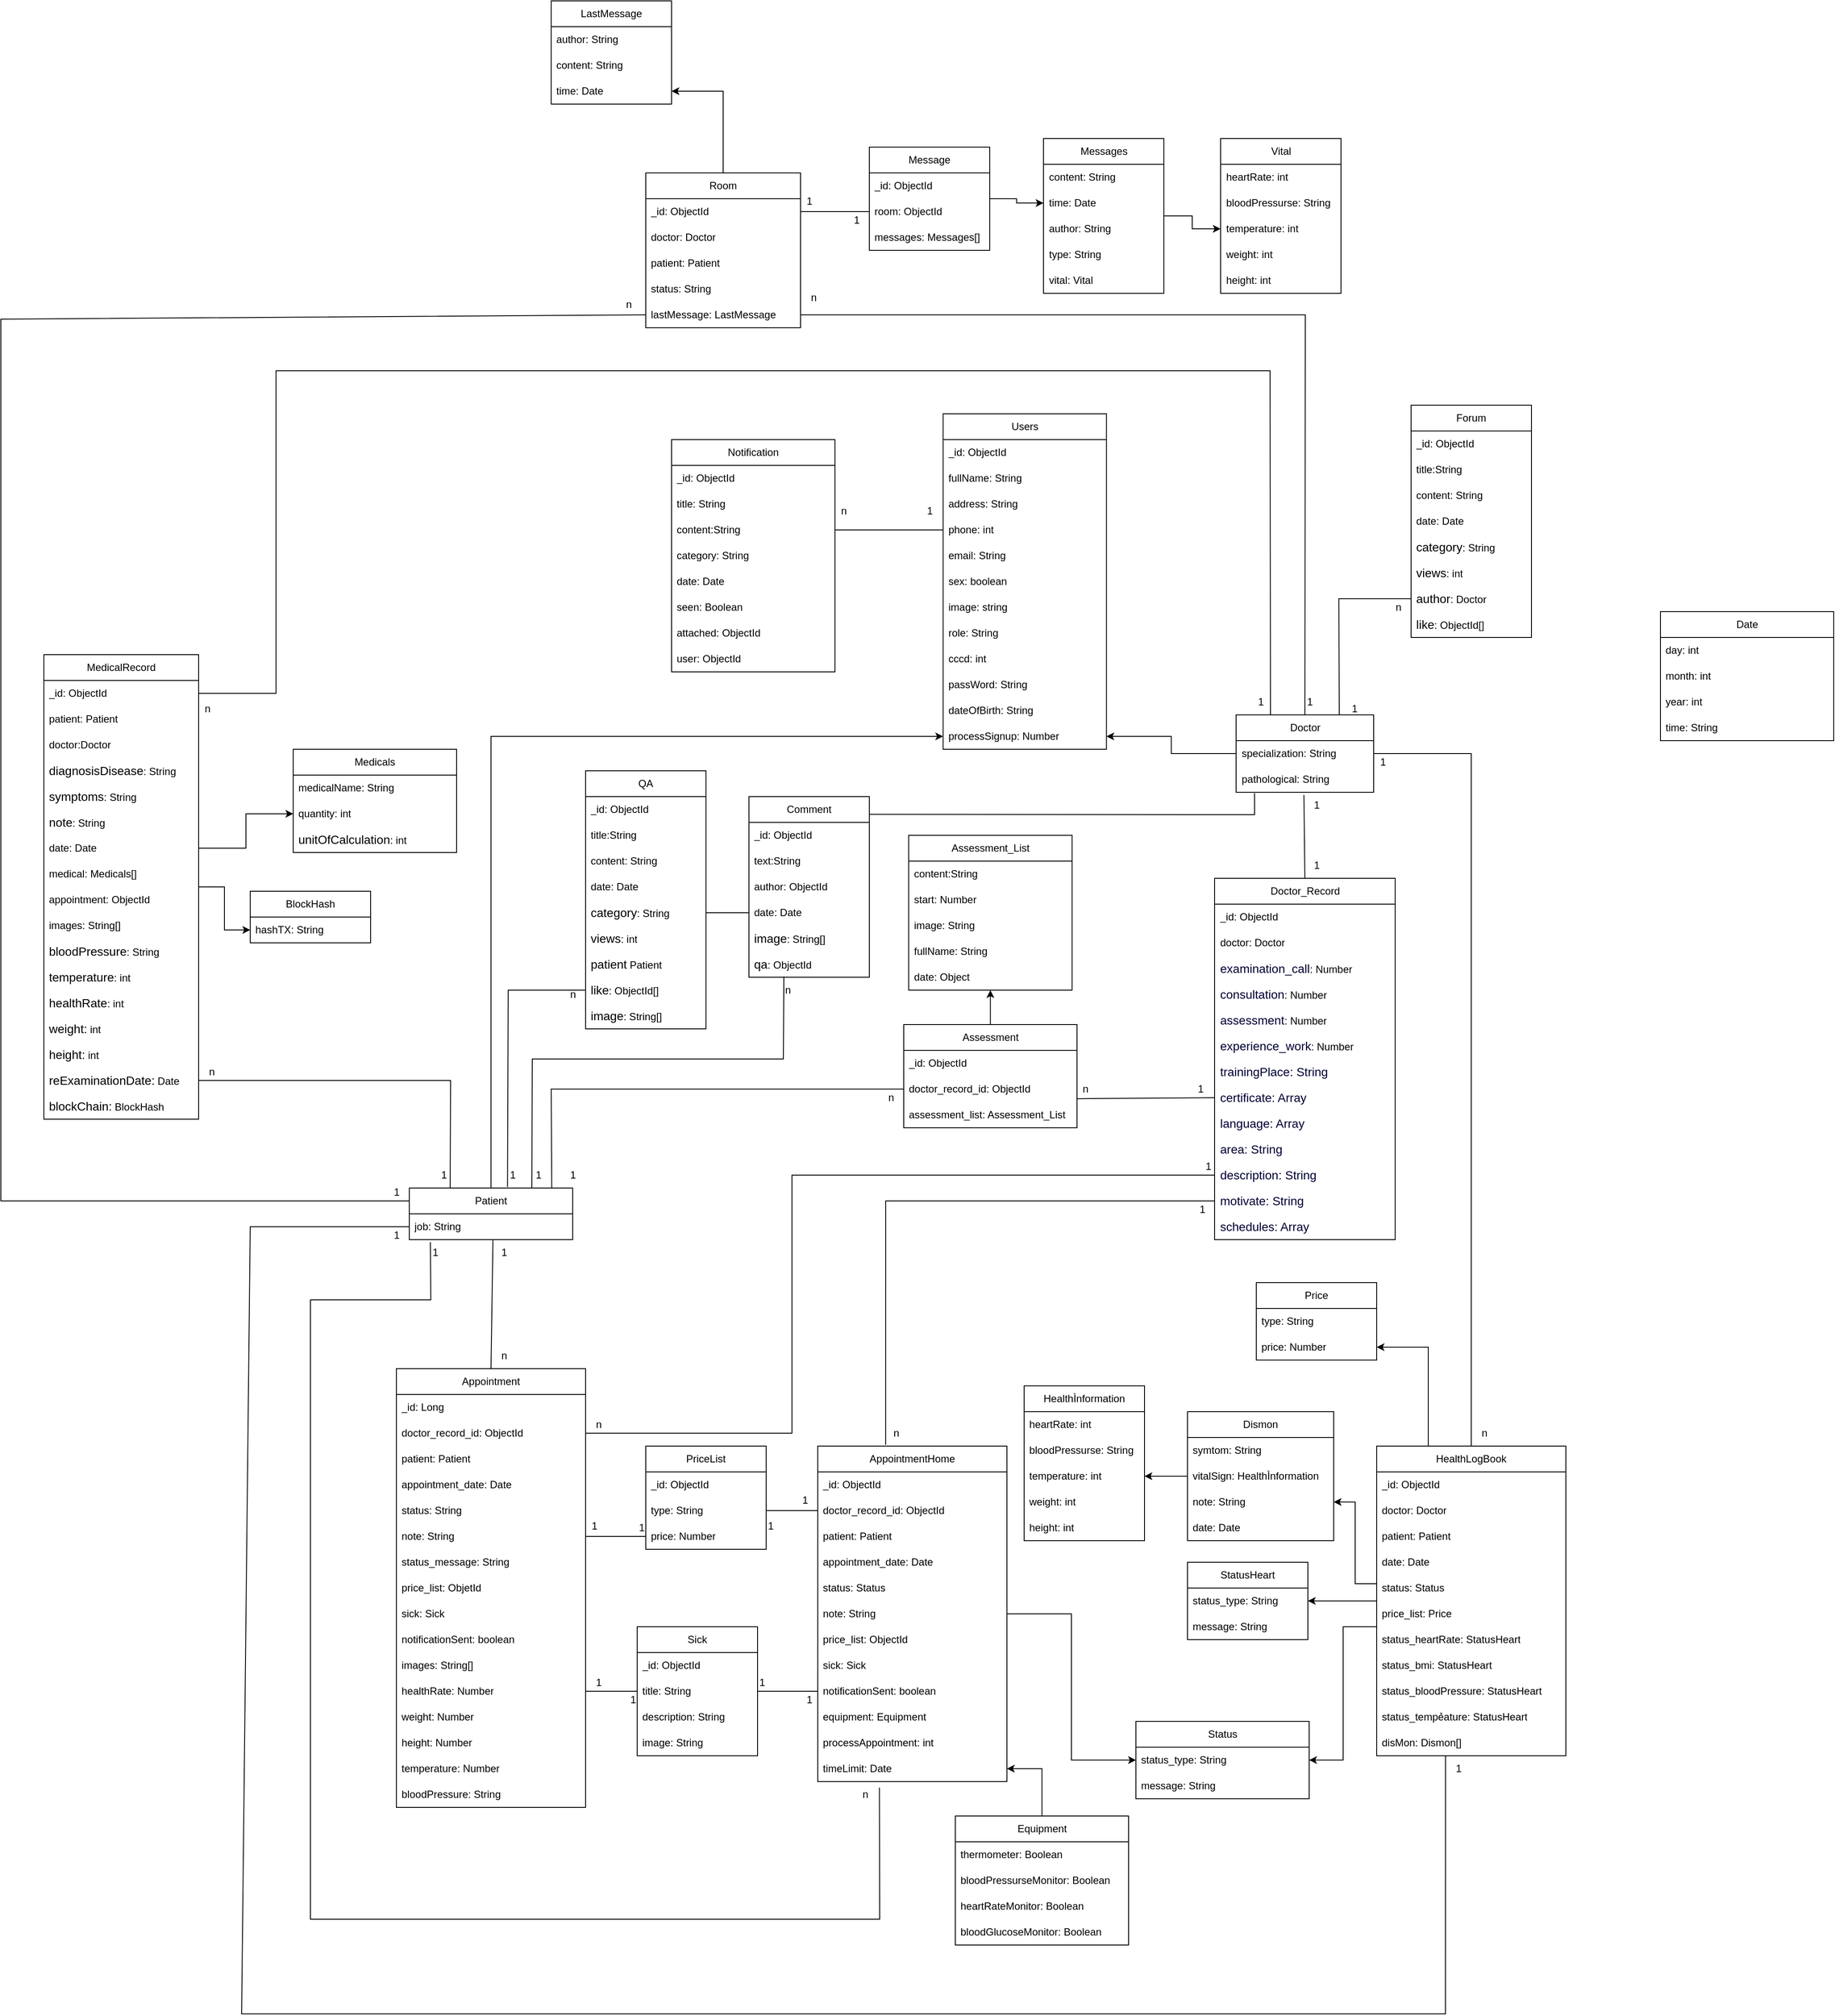 <mxfile version="24.7.17">
  <diagram name="Hospital ER Diagram" id="0">
    <mxGraphModel dx="2603" dy="3278" grid="1" gridSize="10" guides="1" tooltips="1" connect="1" arrows="1" fold="1" page="1" pageScale="1" pageWidth="827" pageHeight="1169" math="0" shadow="0">
      <root>
        <mxCell id="0" />
        <mxCell id="1" parent="0" />
        <mxCell id="uGLxTM2DFbwT5KClBr5C-273" style="edgeStyle=orthogonalEdgeStyle;rounded=0;orthogonalLoop=1;jettySize=auto;html=1;entryX=1;entryY=0.5;entryDx=0;entryDy=0;" edge="1" parent="1" source="UZzyd5HIegSU0YCeQs_y-48" target="uGLxTM2DFbwT5KClBr5C-256">
          <mxGeometry relative="1" as="geometry" />
        </mxCell>
        <mxCell id="UZzyd5HIegSU0YCeQs_y-48" value="Room" style="swimlane;fontStyle=0;childLayout=stackLayout;horizontal=1;startSize=30;horizontalStack=0;resizeParent=1;resizeParentMax=0;resizeLast=0;collapsible=1;marginBottom=0;whiteSpace=wrap;html=1;" parent="1" vertex="1">
          <mxGeometry x="70" y="-1230" width="180" height="180" as="geometry" />
        </mxCell>
        <mxCell id="UZzyd5HIegSU0YCeQs_y-49" value="&lt;span style=&quot;text-align: center;&quot;&gt;_id&lt;/span&gt;&lt;span style=&quot;text-align: center;&quot;&gt;: ObjectId&lt;/span&gt;" style="text;strokeColor=none;fillColor=none;align=left;verticalAlign=middle;spacingLeft=4;spacingRight=4;overflow=hidden;points=[[0,0.5],[1,0.5]];portConstraint=eastwest;rotatable=0;whiteSpace=wrap;html=1;" parent="UZzyd5HIegSU0YCeQs_y-48" vertex="1">
          <mxGeometry y="30" width="180" height="30" as="geometry" />
        </mxCell>
        <mxCell id="UZzyd5HIegSU0YCeQs_y-50" value="&lt;span style=&quot;text-align: center;&quot;&gt;doctor&lt;/span&gt;&lt;span style=&quot;text-align: center;&quot;&gt;: Doctor&lt;/span&gt;" style="text;strokeColor=none;fillColor=none;align=left;verticalAlign=middle;spacingLeft=4;spacingRight=4;overflow=hidden;points=[[0,0.5],[1,0.5]];portConstraint=eastwest;rotatable=0;whiteSpace=wrap;html=1;" parent="UZzyd5HIegSU0YCeQs_y-48" vertex="1">
          <mxGeometry y="60" width="180" height="30" as="geometry" />
        </mxCell>
        <mxCell id="UZzyd5HIegSU0YCeQs_y-51" value="&lt;span style=&quot;text-align: center;&quot;&gt;patient: Patient&lt;/span&gt;" style="text;strokeColor=none;fillColor=none;align=left;verticalAlign=middle;spacingLeft=4;spacingRight=4;overflow=hidden;points=[[0,0.5],[1,0.5]];portConstraint=eastwest;rotatable=0;whiteSpace=wrap;html=1;" parent="UZzyd5HIegSU0YCeQs_y-48" vertex="1">
          <mxGeometry y="90" width="180" height="30" as="geometry" />
        </mxCell>
        <mxCell id="UZzyd5HIegSU0YCeQs_y-52" value="&lt;span style=&quot;text-align: center;&quot;&gt;status: String&lt;/span&gt;" style="text;strokeColor=none;fillColor=none;align=left;verticalAlign=middle;spacingLeft=4;spacingRight=4;overflow=hidden;points=[[0,0.5],[1,0.5]];portConstraint=eastwest;rotatable=0;whiteSpace=wrap;html=1;" parent="UZzyd5HIegSU0YCeQs_y-48" vertex="1">
          <mxGeometry y="120" width="180" height="30" as="geometry" />
        </mxCell>
        <mxCell id="UZzyd5HIegSU0YCeQs_y-53" value="&lt;span style=&quot;text-align: center;&quot;&gt;lastMessage: LastMessage&lt;/span&gt;" style="text;strokeColor=none;fillColor=none;align=left;verticalAlign=middle;spacingLeft=4;spacingRight=4;overflow=hidden;points=[[0,0.5],[1,0.5]];portConstraint=eastwest;rotatable=0;whiteSpace=wrap;html=1;" parent="UZzyd5HIegSU0YCeQs_y-48" vertex="1">
          <mxGeometry y="150" width="180" height="30" as="geometry" />
        </mxCell>
        <mxCell id="uGLxTM2DFbwT5KClBr5C-212" style="edgeStyle=orthogonalEdgeStyle;rounded=0;orthogonalLoop=1;jettySize=auto;html=1;entryX=0;entryY=0.5;entryDx=0;entryDy=0;" edge="1" parent="1" source="UZzyd5HIegSU0YCeQs_y-56" target="uGLxTM2DFbwT5KClBr5C-205">
          <mxGeometry relative="1" as="geometry" />
        </mxCell>
        <mxCell id="UZzyd5HIegSU0YCeQs_y-56" value="MedicalRecord" style="swimlane;fontStyle=0;childLayout=stackLayout;horizontal=1;startSize=30;horizontalStack=0;resizeParent=1;resizeParentMax=0;resizeLast=0;collapsible=1;marginBottom=0;whiteSpace=wrap;html=1;" parent="1" vertex="1">
          <mxGeometry x="-630" y="-670" width="180" height="540" as="geometry" />
        </mxCell>
        <mxCell id="UZzyd5HIegSU0YCeQs_y-57" value="&lt;span style=&quot;text-align: center;&quot;&gt;_id&lt;/span&gt;&lt;span style=&quot;text-align: center;&quot;&gt;: ObjectId&lt;/span&gt;" style="text;strokeColor=none;fillColor=none;align=left;verticalAlign=middle;spacingLeft=4;spacingRight=4;overflow=hidden;points=[[0,0.5],[1,0.5]];portConstraint=eastwest;rotatable=0;whiteSpace=wrap;html=1;" parent="UZzyd5HIegSU0YCeQs_y-56" vertex="1">
          <mxGeometry y="30" width="180" height="30" as="geometry" />
        </mxCell>
        <mxCell id="UZzyd5HIegSU0YCeQs_y-58" value="&lt;span style=&quot;text-align: center;&quot;&gt;patient:&lt;/span&gt;&lt;span style=&quot;text-align: center;&quot;&gt;&amp;nbsp;Patient&lt;/span&gt;" style="text;strokeColor=none;fillColor=none;align=left;verticalAlign=middle;spacingLeft=4;spacingRight=4;overflow=hidden;points=[[0,0.5],[1,0.5]];portConstraint=eastwest;rotatable=0;whiteSpace=wrap;html=1;" parent="UZzyd5HIegSU0YCeQs_y-56" vertex="1">
          <mxGeometry y="60" width="180" height="30" as="geometry" />
        </mxCell>
        <mxCell id="UZzyd5HIegSU0YCeQs_y-59" value="&lt;span style=&quot;text-align: center;&quot;&gt;doctor:Doctor&lt;/span&gt;" style="text;strokeColor=none;fillColor=none;align=left;verticalAlign=middle;spacingLeft=4;spacingRight=4;overflow=hidden;points=[[0,0.5],[1,0.5]];portConstraint=eastwest;rotatable=0;whiteSpace=wrap;html=1;" parent="UZzyd5HIegSU0YCeQs_y-56" vertex="1">
          <mxGeometry y="90" width="180" height="30" as="geometry" />
        </mxCell>
        <mxCell id="UZzyd5HIegSU0YCeQs_y-60" value="&lt;span style=&quot;font-size: 14px; white-space: pre;&quot;&gt;diagnosisDisease&lt;/span&gt;&lt;span style=&quot;text-align: center;&quot;&gt;: String&lt;/span&gt;" style="text;strokeColor=none;fillColor=none;align=left;verticalAlign=middle;spacingLeft=4;spacingRight=4;overflow=hidden;points=[[0,0.5],[1,0.5]];portConstraint=eastwest;rotatable=0;whiteSpace=wrap;html=1;fontFamily=Helvetica;labelBackgroundColor=none;fontColor=default;" parent="UZzyd5HIegSU0YCeQs_y-56" vertex="1">
          <mxGeometry y="120" width="180" height="30" as="geometry" />
        </mxCell>
        <mxCell id="UZzyd5HIegSU0YCeQs_y-61" value="&lt;span style=&quot;font-size: 14px; white-space: pre;&quot;&gt;symptoms&lt;/span&gt;&lt;span style=&quot;text-align: center;&quot;&gt;: String&lt;/span&gt;" style="text;strokeColor=none;fillColor=none;align=left;verticalAlign=middle;spacingLeft=4;spacingRight=4;overflow=hidden;points=[[0,0.5],[1,0.5]];portConstraint=eastwest;rotatable=0;whiteSpace=wrap;html=1;fontFamily=Helvetica;labelBackgroundColor=none;fontColor=default;" parent="UZzyd5HIegSU0YCeQs_y-56" vertex="1">
          <mxGeometry y="150" width="180" height="30" as="geometry" />
        </mxCell>
        <mxCell id="UZzyd5HIegSU0YCeQs_y-68" value="&lt;span style=&quot;font-size: 14px; white-space: pre;&quot;&gt;note&lt;/span&gt;&lt;span style=&quot;text-align: center;&quot;&gt;: String&lt;/span&gt;" style="text;strokeColor=none;fillColor=none;align=left;verticalAlign=middle;spacingLeft=4;spacingRight=4;overflow=hidden;points=[[0,0.5],[1,0.5]];portConstraint=eastwest;rotatable=0;whiteSpace=wrap;html=1;fontFamily=Helvetica;labelBackgroundColor=none;fontColor=default;" parent="UZzyd5HIegSU0YCeQs_y-56" vertex="1">
          <mxGeometry y="180" width="180" height="30" as="geometry" />
        </mxCell>
        <mxCell id="UZzyd5HIegSU0YCeQs_y-69" value="&lt;span style=&quot;text-align: center;&quot;&gt;date: Date&lt;/span&gt;" style="text;strokeColor=none;fillColor=none;align=left;verticalAlign=middle;spacingLeft=4;spacingRight=4;overflow=hidden;points=[[0,0.5],[1,0.5]];portConstraint=eastwest;rotatable=0;whiteSpace=wrap;html=1;" parent="UZzyd5HIegSU0YCeQs_y-56" vertex="1">
          <mxGeometry y="210" width="180" height="30" as="geometry" />
        </mxCell>
        <mxCell id="uGLxTM2DFbwT5KClBr5C-194" value="&lt;span style=&quot;text-align: center;&quot;&gt;medical: Medicals[]&lt;/span&gt;" style="text;strokeColor=none;fillColor=none;align=left;verticalAlign=middle;spacingLeft=4;spacingRight=4;overflow=hidden;points=[[0,0.5],[1,0.5]];portConstraint=eastwest;rotatable=0;whiteSpace=wrap;html=1;" vertex="1" parent="UZzyd5HIegSU0YCeQs_y-56">
          <mxGeometry y="240" width="180" height="30" as="geometry" />
        </mxCell>
        <mxCell id="uGLxTM2DFbwT5KClBr5C-195" value="&lt;span style=&quot;text-align: center;&quot;&gt;appointment: ObjectId&lt;/span&gt;" style="text;strokeColor=none;fillColor=none;align=left;verticalAlign=middle;spacingLeft=4;spacingRight=4;overflow=hidden;points=[[0,0.5],[1,0.5]];portConstraint=eastwest;rotatable=0;whiteSpace=wrap;html=1;" vertex="1" parent="UZzyd5HIegSU0YCeQs_y-56">
          <mxGeometry y="270" width="180" height="30" as="geometry" />
        </mxCell>
        <mxCell id="uGLxTM2DFbwT5KClBr5C-196" value="&lt;span style=&quot;text-align: center;&quot;&gt;images: String[]&lt;/span&gt;" style="text;strokeColor=none;fillColor=none;align=left;verticalAlign=middle;spacingLeft=4;spacingRight=4;overflow=hidden;points=[[0,0.5],[1,0.5]];portConstraint=eastwest;rotatable=0;whiteSpace=wrap;html=1;" vertex="1" parent="UZzyd5HIegSU0YCeQs_y-56">
          <mxGeometry y="300" width="180" height="30" as="geometry" />
        </mxCell>
        <mxCell id="uGLxTM2DFbwT5KClBr5C-197" value="&lt;span style=&quot;font-size: 14px; white-space: pre;&quot;&gt;bloodPressure&lt;/span&gt;&lt;span style=&quot;text-align: center;&quot;&gt;: String&lt;/span&gt;" style="text;strokeColor=none;fillColor=none;align=left;verticalAlign=middle;spacingLeft=4;spacingRight=4;overflow=hidden;points=[[0,0.5],[1,0.5]];portConstraint=eastwest;rotatable=0;whiteSpace=wrap;html=1;fontFamily=Helvetica;labelBackgroundColor=none;fontColor=default;" vertex="1" parent="UZzyd5HIegSU0YCeQs_y-56">
          <mxGeometry y="330" width="180" height="30" as="geometry" />
        </mxCell>
        <mxCell id="uGLxTM2DFbwT5KClBr5C-198" value="&lt;span style=&quot;font-size: 14px; white-space: pre;&quot;&gt;temperature&lt;/span&gt;&lt;span style=&quot;text-align: center;&quot;&gt;: int&lt;/span&gt;" style="text;strokeColor=none;fillColor=none;align=left;verticalAlign=middle;spacingLeft=4;spacingRight=4;overflow=hidden;points=[[0,0.5],[1,0.5]];portConstraint=eastwest;rotatable=0;whiteSpace=wrap;html=1;fontFamily=Helvetica;labelBackgroundColor=none;fontColor=default;" vertex="1" parent="UZzyd5HIegSU0YCeQs_y-56">
          <mxGeometry y="360" width="180" height="30" as="geometry" />
        </mxCell>
        <mxCell id="uGLxTM2DFbwT5KClBr5C-199" value="&lt;span style=&quot;font-size: 14px; white-space: pre;&quot;&gt;healthRate&lt;/span&gt;&lt;span style=&quot;text-align: center;&quot;&gt;: int&lt;/span&gt;" style="text;strokeColor=none;fillColor=none;align=left;verticalAlign=middle;spacingLeft=4;spacingRight=4;overflow=hidden;points=[[0,0.5],[1,0.5]];portConstraint=eastwest;rotatable=0;whiteSpace=wrap;html=1;fontFamily=Helvetica;labelBackgroundColor=none;fontColor=default;" vertex="1" parent="UZzyd5HIegSU0YCeQs_y-56">
          <mxGeometry y="390" width="180" height="30" as="geometry" />
        </mxCell>
        <mxCell id="uGLxTM2DFbwT5KClBr5C-200" value="&lt;div style=&quot;text-align: left;&quot;&gt;&lt;span style=&quot;text-align: center; font-size: 14px; white-space: pre;&quot;&gt;&lt;font&gt;weight:&lt;/font&gt;&lt;/span&gt;&lt;span style=&quot;text-align: center;&quot;&gt; int&lt;/span&gt;&lt;/div&gt;" style="text;strokeColor=none;fillColor=none;align=left;verticalAlign=middle;spacingLeft=4;spacingRight=4;overflow=hidden;points=[[0,0.5],[1,0.5]];portConstraint=eastwest;rotatable=0;whiteSpace=wrap;html=1;fontFamily=Helvetica;labelBackgroundColor=none;fontColor=default;" vertex="1" parent="UZzyd5HIegSU0YCeQs_y-56">
          <mxGeometry y="420" width="180" height="30" as="geometry" />
        </mxCell>
        <mxCell id="uGLxTM2DFbwT5KClBr5C-201" value="&lt;div style=&quot;text-align: left;&quot;&gt;&lt;span style=&quot;text-align: center; font-size: 14px; white-space: pre;&quot;&gt;&lt;font&gt;height:&lt;/font&gt;&lt;/span&gt;&lt;span style=&quot;text-align: center;&quot;&gt; int&lt;/span&gt;&lt;/div&gt;" style="text;strokeColor=none;fillColor=none;align=left;verticalAlign=middle;spacingLeft=4;spacingRight=4;overflow=hidden;points=[[0,0.5],[1,0.5]];portConstraint=eastwest;rotatable=0;whiteSpace=wrap;html=1;fontFamily=Helvetica;labelBackgroundColor=none;fontColor=default;" vertex="1" parent="UZzyd5HIegSU0YCeQs_y-56">
          <mxGeometry y="450" width="180" height="30" as="geometry" />
        </mxCell>
        <mxCell id="uGLxTM2DFbwT5KClBr5C-202" value="&lt;div style=&quot;text-align: left;&quot;&gt;&lt;span style=&quot;font-size: 14px; white-space: pre;&quot;&gt;reExaminationDate&lt;/span&gt;&lt;span style=&quot;text-align: center; font-size: 14px; white-space: pre;&quot;&gt;&lt;font&gt;:&lt;/font&gt;&lt;/span&gt;&lt;span style=&quot;text-align: center;&quot;&gt; Date&lt;/span&gt;&lt;/div&gt;" style="text;strokeColor=none;fillColor=none;align=left;verticalAlign=middle;spacingLeft=4;spacingRight=4;overflow=hidden;points=[[0,0.5],[1,0.5]];portConstraint=eastwest;rotatable=0;whiteSpace=wrap;html=1;fontFamily=Helvetica;labelBackgroundColor=none;fontColor=default;" vertex="1" parent="UZzyd5HIegSU0YCeQs_y-56">
          <mxGeometry y="480" width="180" height="30" as="geometry" />
        </mxCell>
        <mxCell id="uGLxTM2DFbwT5KClBr5C-203" value="&lt;div style=&quot;text-align: left;&quot;&gt;&lt;span style=&quot;font-size: 14px; white-space: pre;&quot;&gt;blockChain&lt;/span&gt;&lt;span style=&quot;text-align: center; font-size: 14px; white-space: pre;&quot;&gt;&lt;font&gt;:&lt;/font&gt;&lt;/span&gt;&lt;span style=&quot;text-align: center;&quot;&gt;&amp;nbsp;BlockHash&lt;/span&gt;&lt;/div&gt;" style="text;strokeColor=none;fillColor=none;align=left;verticalAlign=middle;spacingLeft=4;spacingRight=4;overflow=hidden;points=[[0,0.5],[1,0.5]];portConstraint=eastwest;rotatable=0;whiteSpace=wrap;html=1;fontFamily=Helvetica;labelBackgroundColor=none;fontColor=default;" vertex="1" parent="UZzyd5HIegSU0YCeQs_y-56">
          <mxGeometry y="510" width="180" height="30" as="geometry" />
        </mxCell>
        <mxCell id="UZzyd5HIegSU0YCeQs_y-73" value="PriceList" style="swimlane;fontStyle=0;childLayout=stackLayout;horizontal=1;startSize=30;horizontalStack=0;resizeParent=1;resizeParentMax=0;resizeLast=0;collapsible=1;marginBottom=0;whiteSpace=wrap;html=1;" parent="1" vertex="1">
          <mxGeometry x="70" y="250" width="140" height="120" as="geometry" />
        </mxCell>
        <mxCell id="UZzyd5HIegSU0YCeQs_y-74" value="&lt;span style=&quot;text-align: center;&quot;&gt;_id&lt;/span&gt;&lt;span style=&quot;text-align: center;&quot;&gt;: ObjectId&lt;/span&gt;" style="text;strokeColor=none;fillColor=none;align=left;verticalAlign=middle;spacingLeft=4;spacingRight=4;overflow=hidden;points=[[0,0.5],[1,0.5]];portConstraint=eastwest;rotatable=0;whiteSpace=wrap;html=1;" parent="UZzyd5HIegSU0YCeQs_y-73" vertex="1">
          <mxGeometry y="30" width="140" height="30" as="geometry" />
        </mxCell>
        <mxCell id="UZzyd5HIegSU0YCeQs_y-75" value="&lt;span style=&quot;text-align: center;&quot;&gt;type&lt;/span&gt;&lt;span style=&quot;text-align: center;&quot;&gt;: String&lt;/span&gt;" style="text;strokeColor=none;fillColor=none;align=left;verticalAlign=middle;spacingLeft=4;spacingRight=4;overflow=hidden;points=[[0,0.5],[1,0.5]];portConstraint=eastwest;rotatable=0;whiteSpace=wrap;html=1;" parent="UZzyd5HIegSU0YCeQs_y-73" vertex="1">
          <mxGeometry y="60" width="140" height="30" as="geometry" />
        </mxCell>
        <mxCell id="UZzyd5HIegSU0YCeQs_y-76" value="&lt;span style=&quot;text-align: center;&quot;&gt;price&lt;/span&gt;&lt;span style=&quot;text-align: center;&quot;&gt;: Number&lt;/span&gt;" style="text;strokeColor=none;fillColor=none;align=left;verticalAlign=middle;spacingLeft=4;spacingRight=4;overflow=hidden;points=[[0,0.5],[1,0.5]];portConstraint=eastwest;rotatable=0;whiteSpace=wrap;html=1;" parent="UZzyd5HIegSU0YCeQs_y-73" vertex="1">
          <mxGeometry y="90" width="140" height="30" as="geometry" />
        </mxCell>
        <mxCell id="uGLxTM2DFbwT5KClBr5C-193" style="edgeStyle=orthogonalEdgeStyle;rounded=0;orthogonalLoop=1;jettySize=auto;html=1;entryX=0;entryY=0.5;entryDx=0;entryDy=0;" edge="1" parent="1" source="UZzyd5HIegSU0YCeQs_y-80" target="DxQ8z24LICRfDCV-2qwh-4">
          <mxGeometry relative="1" as="geometry" />
        </mxCell>
        <mxCell id="UZzyd5HIegSU0YCeQs_y-80" value="Patient" style="swimlane;fontStyle=0;childLayout=stackLayout;horizontal=1;startSize=30;horizontalStack=0;resizeParent=1;resizeParentMax=0;resizeLast=0;collapsible=1;marginBottom=0;whiteSpace=wrap;html=1;" parent="1" vertex="1">
          <mxGeometry x="-205" y="-50" width="190" height="60" as="geometry" />
        </mxCell>
        <mxCell id="UZzyd5HIegSU0YCeQs_y-98" value="&lt;span style=&quot;text-align: center;&quot;&gt;job: String&lt;/span&gt;" style="text;strokeColor=none;fillColor=none;align=left;verticalAlign=middle;spacingLeft=4;spacingRight=4;overflow=hidden;points=[[0,0.5],[1,0.5]];portConstraint=eastwest;rotatable=0;whiteSpace=wrap;html=1;" parent="UZzyd5HIegSU0YCeQs_y-80" vertex="1">
          <mxGeometry y="30" width="190" height="30" as="geometry" />
        </mxCell>
        <mxCell id="UZzyd5HIegSU0YCeQs_y-102" value="Appointment" style="swimlane;fontStyle=0;childLayout=stackLayout;horizontal=1;startSize=30;horizontalStack=0;resizeParent=1;resizeParentMax=0;resizeLast=0;collapsible=1;marginBottom=0;whiteSpace=wrap;html=1;" parent="1" vertex="1">
          <mxGeometry x="-220" y="160" width="220" height="510" as="geometry" />
        </mxCell>
        <mxCell id="UZzyd5HIegSU0YCeQs_y-103" value="&lt;span style=&quot;text-align: center;&quot;&gt;_id&lt;/span&gt;&lt;span style=&quot;text-align: center;&quot;&gt;: Long&lt;/span&gt;" style="text;strokeColor=none;fillColor=none;align=left;verticalAlign=middle;spacingLeft=4;spacingRight=4;overflow=hidden;points=[[0,0.5],[1,0.5]];portConstraint=eastwest;rotatable=0;whiteSpace=wrap;html=1;" parent="UZzyd5HIegSU0YCeQs_y-102" vertex="1">
          <mxGeometry y="30" width="220" height="30" as="geometry" />
        </mxCell>
        <mxCell id="UZzyd5HIegSU0YCeQs_y-104" value="&lt;span style=&quot;text-align: center;&quot;&gt;doctor_record_id&lt;/span&gt;&lt;span style=&quot;text-align: center;&quot;&gt;: ObjectId&lt;/span&gt;" style="text;strokeColor=none;fillColor=none;align=left;verticalAlign=middle;spacingLeft=4;spacingRight=4;overflow=hidden;points=[[0,0.5],[1,0.5]];portConstraint=eastwest;rotatable=0;whiteSpace=wrap;html=1;" parent="UZzyd5HIegSU0YCeQs_y-102" vertex="1">
          <mxGeometry y="60" width="220" height="30" as="geometry" />
        </mxCell>
        <mxCell id="UZzyd5HIegSU0YCeQs_y-105" value="&lt;div style=&quot;text-align: center;&quot;&gt;&lt;span style=&quot;background-color: initial;&quot;&gt;patient: Patient&lt;/span&gt;&lt;/div&gt;" style="text;strokeColor=none;fillColor=none;align=left;verticalAlign=middle;spacingLeft=4;spacingRight=4;overflow=hidden;points=[[0,0.5],[1,0.5]];portConstraint=eastwest;rotatable=0;whiteSpace=wrap;html=1;" parent="UZzyd5HIegSU0YCeQs_y-102" vertex="1">
          <mxGeometry y="90" width="220" height="30" as="geometry" />
        </mxCell>
        <mxCell id="UZzyd5HIegSU0YCeQs_y-107" value="&lt;span style=&quot;text-align: center;&quot;&gt;appointment_date&lt;/span&gt;&lt;span style=&quot;text-align: center;&quot;&gt;: Date&lt;/span&gt;" style="text;strokeColor=none;fillColor=none;align=left;verticalAlign=middle;spacingLeft=4;spacingRight=4;overflow=hidden;points=[[0,0.5],[1,0.5]];portConstraint=eastwest;rotatable=0;whiteSpace=wrap;html=1;" parent="UZzyd5HIegSU0YCeQs_y-102" vertex="1">
          <mxGeometry y="120" width="220" height="30" as="geometry" />
        </mxCell>
        <mxCell id="UZzyd5HIegSU0YCeQs_y-108" value="&lt;div style=&quot;text-align: center;&quot;&gt;&lt;span style=&quot;background-color: initial;&quot;&gt;status: String&lt;/span&gt;&lt;/div&gt;" style="text;strokeColor=none;fillColor=none;align=left;verticalAlign=middle;spacingLeft=4;spacingRight=4;overflow=hidden;points=[[0,0.5],[1,0.5]];portConstraint=eastwest;rotatable=0;whiteSpace=wrap;html=1;" parent="UZzyd5HIegSU0YCeQs_y-102" vertex="1">
          <mxGeometry y="150" width="220" height="30" as="geometry" />
        </mxCell>
        <mxCell id="UZzyd5HIegSU0YCeQs_y-109" value="&lt;span style=&quot;text-align: center;&quot;&gt;note: String&lt;/span&gt;" style="text;strokeColor=none;fillColor=none;align=left;verticalAlign=middle;spacingLeft=4;spacingRight=4;overflow=hidden;points=[[0,0.5],[1,0.5]];portConstraint=eastwest;rotatable=0;whiteSpace=wrap;html=1;" parent="UZzyd5HIegSU0YCeQs_y-102" vertex="1">
          <mxGeometry y="180" width="220" height="30" as="geometry" />
        </mxCell>
        <mxCell id="DxQ8z24LICRfDCV-2qwh-46" value="&lt;div style=&quot;text-align: center;&quot;&gt;&lt;span style=&quot;background-color: initial;&quot;&gt;status_message: String&lt;/span&gt;&lt;/div&gt;" style="text;strokeColor=none;fillColor=none;align=left;verticalAlign=middle;spacingLeft=4;spacingRight=4;overflow=hidden;points=[[0,0.5],[1,0.5]];portConstraint=eastwest;rotatable=0;whiteSpace=wrap;html=1;" parent="UZzyd5HIegSU0YCeQs_y-102" vertex="1">
          <mxGeometry y="210" width="220" height="30" as="geometry" />
        </mxCell>
        <mxCell id="DxQ8z24LICRfDCV-2qwh-47" value="&lt;div style=&quot;text-align: center;&quot;&gt;&lt;span style=&quot;background-color: initial;&quot;&gt;price_list: ObjetId&lt;/span&gt;&lt;/div&gt;" style="text;strokeColor=none;fillColor=none;align=left;verticalAlign=middle;spacingLeft=4;spacingRight=4;overflow=hidden;points=[[0,0.5],[1,0.5]];portConstraint=eastwest;rotatable=0;whiteSpace=wrap;html=1;" parent="UZzyd5HIegSU0YCeQs_y-102" vertex="1">
          <mxGeometry y="240" width="220" height="30" as="geometry" />
        </mxCell>
        <mxCell id="DxQ8z24LICRfDCV-2qwh-48" value="&lt;div style=&quot;text-align: center;&quot;&gt;&lt;span style=&quot;background-color: initial;&quot;&gt;sick: Sick&lt;/span&gt;&lt;/div&gt;" style="text;strokeColor=none;fillColor=none;align=left;verticalAlign=middle;spacingLeft=4;spacingRight=4;overflow=hidden;points=[[0,0.5],[1,0.5]];portConstraint=eastwest;rotatable=0;whiteSpace=wrap;html=1;" parent="UZzyd5HIegSU0YCeQs_y-102" vertex="1">
          <mxGeometry y="270" width="220" height="30" as="geometry" />
        </mxCell>
        <mxCell id="DxQ8z24LICRfDCV-2qwh-49" value="&lt;div style=&quot;text-align: center;&quot;&gt;&lt;span style=&quot;background-color: initial;&quot;&gt;notificationSent: boolean&lt;/span&gt;&lt;/div&gt;" style="text;strokeColor=none;fillColor=none;align=left;verticalAlign=middle;spacingLeft=4;spacingRight=4;overflow=hidden;points=[[0,0.5],[1,0.5]];portConstraint=eastwest;rotatable=0;whiteSpace=wrap;html=1;" parent="UZzyd5HIegSU0YCeQs_y-102" vertex="1">
          <mxGeometry y="300" width="220" height="30" as="geometry" />
        </mxCell>
        <mxCell id="DxQ8z24LICRfDCV-2qwh-50" value="&lt;div style=&quot;text-align: center;&quot;&gt;&lt;span style=&quot;background-color: initial;&quot;&gt;images: String[]&lt;/span&gt;&lt;/div&gt;" style="text;strokeColor=none;fillColor=none;align=left;verticalAlign=middle;spacingLeft=4;spacingRight=4;overflow=hidden;points=[[0,0.5],[1,0.5]];portConstraint=eastwest;rotatable=0;whiteSpace=wrap;html=1;" parent="UZzyd5HIegSU0YCeQs_y-102" vertex="1">
          <mxGeometry y="330" width="220" height="30" as="geometry" />
        </mxCell>
        <mxCell id="DxQ8z24LICRfDCV-2qwh-51" value="&lt;div style=&quot;text-align: center;&quot;&gt;&lt;span style=&quot;background-color: initial;&quot;&gt;healthRate: Number&lt;/span&gt;&lt;/div&gt;" style="text;strokeColor=none;fillColor=none;align=left;verticalAlign=middle;spacingLeft=4;spacingRight=4;overflow=hidden;points=[[0,0.5],[1,0.5]];portConstraint=eastwest;rotatable=0;whiteSpace=wrap;html=1;" parent="UZzyd5HIegSU0YCeQs_y-102" vertex="1">
          <mxGeometry y="360" width="220" height="30" as="geometry" />
        </mxCell>
        <mxCell id="DxQ8z24LICRfDCV-2qwh-52" value="&lt;div style=&quot;text-align: center;&quot;&gt;&lt;span style=&quot;background-color: initial;&quot;&gt;weight: Number&lt;/span&gt;&lt;/div&gt;" style="text;strokeColor=none;fillColor=none;align=left;verticalAlign=middle;spacingLeft=4;spacingRight=4;overflow=hidden;points=[[0,0.5],[1,0.5]];portConstraint=eastwest;rotatable=0;whiteSpace=wrap;html=1;" parent="UZzyd5HIegSU0YCeQs_y-102" vertex="1">
          <mxGeometry y="390" width="220" height="30" as="geometry" />
        </mxCell>
        <mxCell id="DxQ8z24LICRfDCV-2qwh-53" value="&lt;div style=&quot;text-align: center;&quot;&gt;&lt;span style=&quot;background-color: initial;&quot;&gt;height: Number&lt;/span&gt;&lt;/div&gt;" style="text;strokeColor=none;fillColor=none;align=left;verticalAlign=middle;spacingLeft=4;spacingRight=4;overflow=hidden;points=[[0,0.5],[1,0.5]];portConstraint=eastwest;rotatable=0;whiteSpace=wrap;html=1;" parent="UZzyd5HIegSU0YCeQs_y-102" vertex="1">
          <mxGeometry y="420" width="220" height="30" as="geometry" />
        </mxCell>
        <mxCell id="DxQ8z24LICRfDCV-2qwh-54" value="&lt;div style=&quot;text-align: center;&quot;&gt;&lt;span style=&quot;background-color: initial;&quot;&gt;temperature: Number&lt;/span&gt;&lt;/div&gt;" style="text;strokeColor=none;fillColor=none;align=left;verticalAlign=middle;spacingLeft=4;spacingRight=4;overflow=hidden;points=[[0,0.5],[1,0.5]];portConstraint=eastwest;rotatable=0;whiteSpace=wrap;html=1;" parent="UZzyd5HIegSU0YCeQs_y-102" vertex="1">
          <mxGeometry y="450" width="220" height="30" as="geometry" />
        </mxCell>
        <mxCell id="DxQ8z24LICRfDCV-2qwh-55" value="&lt;div style=&quot;text-align: center;&quot;&gt;&lt;span style=&quot;background-color: initial;&quot;&gt;bloodPressure: String&lt;/span&gt;&lt;/div&gt;" style="text;strokeColor=none;fillColor=none;align=left;verticalAlign=middle;spacingLeft=4;spacingRight=4;overflow=hidden;points=[[0,0.5],[1,0.5]];portConstraint=eastwest;rotatable=0;whiteSpace=wrap;html=1;" parent="UZzyd5HIegSU0YCeQs_y-102" vertex="1">
          <mxGeometry y="480" width="220" height="30" as="geometry" />
        </mxCell>
        <mxCell id="XuVh04JDV7u7HP7zkTSy-18" value="HealthÌnformation" style="swimlane;fontStyle=0;childLayout=stackLayout;horizontal=1;startSize=30;horizontalStack=0;resizeParent=1;resizeParentMax=0;resizeLast=0;collapsible=1;marginBottom=0;whiteSpace=wrap;html=1;" parent="1" vertex="1">
          <mxGeometry x="510" y="180" width="140" height="180" as="geometry" />
        </mxCell>
        <mxCell id="XuVh04JDV7u7HP7zkTSy-20" value="heartRate: int" style="text;strokeColor=none;fillColor=none;align=left;verticalAlign=middle;spacingLeft=4;spacingRight=4;overflow=hidden;points=[[0,0.5],[1,0.5]];portConstraint=eastwest;rotatable=0;whiteSpace=wrap;html=1;" parent="XuVh04JDV7u7HP7zkTSy-18" vertex="1">
          <mxGeometry y="30" width="140" height="30" as="geometry" />
        </mxCell>
        <mxCell id="XuVh04JDV7u7HP7zkTSy-21" value="bloodPressurse: String" style="text;strokeColor=none;fillColor=none;align=left;verticalAlign=middle;spacingLeft=4;spacingRight=4;overflow=hidden;points=[[0,0.5],[1,0.5]];portConstraint=eastwest;rotatable=0;whiteSpace=wrap;html=1;" parent="XuVh04JDV7u7HP7zkTSy-18" vertex="1">
          <mxGeometry y="60" width="140" height="30" as="geometry" />
        </mxCell>
        <mxCell id="XuVh04JDV7u7HP7zkTSy-70" value="temperature: int" style="text;strokeColor=none;fillColor=none;align=left;verticalAlign=middle;spacingLeft=4;spacingRight=4;overflow=hidden;points=[[0,0.5],[1,0.5]];portConstraint=eastwest;rotatable=0;whiteSpace=wrap;html=1;" parent="XuVh04JDV7u7HP7zkTSy-18" vertex="1">
          <mxGeometry y="90" width="140" height="30" as="geometry" />
        </mxCell>
        <mxCell id="uGLxTM2DFbwT5KClBr5C-100" value="weight: int" style="text;strokeColor=none;fillColor=none;align=left;verticalAlign=middle;spacingLeft=4;spacingRight=4;overflow=hidden;points=[[0,0.5],[1,0.5]];portConstraint=eastwest;rotatable=0;whiteSpace=wrap;html=1;" vertex="1" parent="XuVh04JDV7u7HP7zkTSy-18">
          <mxGeometry y="120" width="140" height="30" as="geometry" />
        </mxCell>
        <mxCell id="uGLxTM2DFbwT5KClBr5C-101" value="height: int" style="text;strokeColor=none;fillColor=none;align=left;verticalAlign=middle;spacingLeft=4;spacingRight=4;overflow=hidden;points=[[0,0.5],[1,0.5]];portConstraint=eastwest;rotatable=0;whiteSpace=wrap;html=1;" vertex="1" parent="XuVh04JDV7u7HP7zkTSy-18">
          <mxGeometry y="150" width="140" height="30" as="geometry" />
        </mxCell>
        <mxCell id="XuVh04JDV7u7HP7zkTSy-22" value="Users" style="swimlane;fontStyle=0;childLayout=stackLayout;horizontal=1;startSize=30;horizontalStack=0;resizeParent=1;resizeParentMax=0;resizeLast=0;collapsible=1;marginBottom=0;whiteSpace=wrap;html=1;" parent="1" vertex="1">
          <mxGeometry x="415.75" y="-950" width="190" height="390" as="geometry" />
        </mxCell>
        <mxCell id="XuVh04JDV7u7HP7zkTSy-23" value="&lt;span style=&quot;text-align: center;&quot;&gt;_id&lt;/span&gt;&lt;span style=&quot;text-align: center;&quot;&gt;: ObjectId&lt;/span&gt;" style="text;strokeColor=none;fillColor=none;align=left;verticalAlign=middle;spacingLeft=4;spacingRight=4;overflow=hidden;points=[[0,0.5],[1,0.5]];portConstraint=eastwest;rotatable=0;whiteSpace=wrap;html=1;" parent="XuVh04JDV7u7HP7zkTSy-22" vertex="1">
          <mxGeometry y="30" width="190" height="30" as="geometry" />
        </mxCell>
        <mxCell id="XuVh04JDV7u7HP7zkTSy-24" value="&lt;span style=&quot;text-align: center;&quot;&gt;fullName&lt;/span&gt;&lt;span style=&quot;text-align: center;&quot;&gt;: String&lt;/span&gt;" style="text;strokeColor=none;fillColor=none;align=left;verticalAlign=middle;spacingLeft=4;spacingRight=4;overflow=hidden;points=[[0,0.5],[1,0.5]];portConstraint=eastwest;rotatable=0;whiteSpace=wrap;html=1;" parent="XuVh04JDV7u7HP7zkTSy-22" vertex="1">
          <mxGeometry y="60" width="190" height="30" as="geometry" />
        </mxCell>
        <mxCell id="XuVh04JDV7u7HP7zkTSy-25" value="&lt;span style=&quot;text-align: center;&quot;&gt;address: String&lt;/span&gt;" style="text;strokeColor=none;fillColor=none;align=left;verticalAlign=middle;spacingLeft=4;spacingRight=4;overflow=hidden;points=[[0,0.5],[1,0.5]];portConstraint=eastwest;rotatable=0;whiteSpace=wrap;html=1;" parent="XuVh04JDV7u7HP7zkTSy-22" vertex="1">
          <mxGeometry y="90" width="190" height="30" as="geometry" />
        </mxCell>
        <mxCell id="XuVh04JDV7u7HP7zkTSy-26" value="&lt;span style=&quot;text-align: center;&quot;&gt;phone: int&lt;/span&gt;" style="text;strokeColor=none;fillColor=none;align=left;verticalAlign=middle;spacingLeft=4;spacingRight=4;overflow=hidden;points=[[0,0.5],[1,0.5]];portConstraint=eastwest;rotatable=0;whiteSpace=wrap;html=1;" parent="XuVh04JDV7u7HP7zkTSy-22" vertex="1">
          <mxGeometry y="120" width="190" height="30" as="geometry" />
        </mxCell>
        <mxCell id="XuVh04JDV7u7HP7zkTSy-27" value="&lt;span style=&quot;text-align: center;&quot;&gt;email: String&lt;/span&gt;" style="text;strokeColor=none;fillColor=none;align=left;verticalAlign=middle;spacingLeft=4;spacingRight=4;overflow=hidden;points=[[0,0.5],[1,0.5]];portConstraint=eastwest;rotatable=0;whiteSpace=wrap;html=1;" parent="XuVh04JDV7u7HP7zkTSy-22" vertex="1">
          <mxGeometry y="150" width="190" height="30" as="geometry" />
        </mxCell>
        <mxCell id="XuVh04JDV7u7HP7zkTSy-28" value="&lt;span style=&quot;text-align: center;&quot;&gt;sex: boolean&lt;/span&gt;" style="text;strokeColor=none;fillColor=none;align=left;verticalAlign=middle;spacingLeft=4;spacingRight=4;overflow=hidden;points=[[0,0.5],[1,0.5]];portConstraint=eastwest;rotatable=0;whiteSpace=wrap;html=1;" parent="XuVh04JDV7u7HP7zkTSy-22" vertex="1">
          <mxGeometry y="180" width="190" height="30" as="geometry" />
        </mxCell>
        <mxCell id="XuVh04JDV7u7HP7zkTSy-32" value="&lt;span style=&quot;text-align: center;&quot;&gt;image: string&lt;/span&gt;" style="text;strokeColor=none;fillColor=none;align=left;verticalAlign=middle;spacingLeft=4;spacingRight=4;overflow=hidden;points=[[0,0.5],[1,0.5]];portConstraint=eastwest;rotatable=0;whiteSpace=wrap;html=1;" parent="XuVh04JDV7u7HP7zkTSy-22" vertex="1">
          <mxGeometry y="210" width="190" height="30" as="geometry" />
        </mxCell>
        <mxCell id="XuVh04JDV7u7HP7zkTSy-33" value="&lt;span style=&quot;text-align: center;&quot;&gt;role: String&lt;/span&gt;" style="text;strokeColor=none;fillColor=none;align=left;verticalAlign=middle;spacingLeft=4;spacingRight=4;overflow=hidden;points=[[0,0.5],[1,0.5]];portConstraint=eastwest;rotatable=0;whiteSpace=wrap;html=1;" parent="XuVh04JDV7u7HP7zkTSy-22" vertex="1">
          <mxGeometry y="240" width="190" height="30" as="geometry" />
        </mxCell>
        <mxCell id="ejqagCk_B0uTGuNVZC27-2" value="&lt;span style=&quot;text-align: center;&quot;&gt;cccd: int&lt;/span&gt;" style="text;strokeColor=none;fillColor=none;align=left;verticalAlign=middle;spacingLeft=4;spacingRight=4;overflow=hidden;points=[[0,0.5],[1,0.5]];portConstraint=eastwest;rotatable=0;whiteSpace=wrap;html=1;" parent="XuVh04JDV7u7HP7zkTSy-22" vertex="1">
          <mxGeometry y="270" width="190" height="30" as="geometry" />
        </mxCell>
        <mxCell id="ejqagCk_B0uTGuNVZC27-3" value="&lt;span style=&quot;text-align: center;&quot;&gt;passWord: String&lt;/span&gt;" style="text;strokeColor=none;fillColor=none;align=left;verticalAlign=middle;spacingLeft=4;spacingRight=4;overflow=hidden;points=[[0,0.5],[1,0.5]];portConstraint=eastwest;rotatable=0;whiteSpace=wrap;html=1;" parent="XuVh04JDV7u7HP7zkTSy-22" vertex="1">
          <mxGeometry y="300" width="190" height="30" as="geometry" />
        </mxCell>
        <mxCell id="DxQ8z24LICRfDCV-2qwh-3" value="&lt;span style=&quot;text-align: center;&quot;&gt;dateOfBirth: String&lt;/span&gt;" style="text;strokeColor=none;fillColor=none;align=left;verticalAlign=middle;spacingLeft=4;spacingRight=4;overflow=hidden;points=[[0,0.5],[1,0.5]];portConstraint=eastwest;rotatable=0;whiteSpace=wrap;html=1;" parent="XuVh04JDV7u7HP7zkTSy-22" vertex="1">
          <mxGeometry y="330" width="190" height="30" as="geometry" />
        </mxCell>
        <mxCell id="DxQ8z24LICRfDCV-2qwh-4" value="&lt;span style=&quot;text-align: center;&quot;&gt;processSignup: Number&lt;/span&gt;" style="text;strokeColor=none;fillColor=none;align=left;verticalAlign=middle;spacingLeft=4;spacingRight=4;overflow=hidden;points=[[0,0.5],[1,0.5]];portConstraint=eastwest;rotatable=0;whiteSpace=wrap;html=1;" parent="XuVh04JDV7u7HP7zkTSy-22" vertex="1">
          <mxGeometry y="360" width="190" height="30" as="geometry" />
        </mxCell>
        <mxCell id="uGLxTM2DFbwT5KClBr5C-191" style="edgeStyle=orthogonalEdgeStyle;rounded=0;orthogonalLoop=1;jettySize=auto;html=1;entryX=1;entryY=0.5;entryDx=0;entryDy=0;" edge="1" parent="1" source="XuVh04JDV7u7HP7zkTSy-57" target="DxQ8z24LICRfDCV-2qwh-4">
          <mxGeometry relative="1" as="geometry" />
        </mxCell>
        <mxCell id="XuVh04JDV7u7HP7zkTSy-57" value="Doctor" style="swimlane;fontStyle=0;childLayout=stackLayout;horizontal=1;startSize=30;horizontalStack=0;resizeParent=1;resizeParentMax=0;resizeLast=0;collapsible=1;marginBottom=0;whiteSpace=wrap;html=1;" parent="1" vertex="1">
          <mxGeometry x="756.5" y="-600" width="160" height="90" as="geometry" />
        </mxCell>
        <mxCell id="XuVh04JDV7u7HP7zkTSy-60" value="&lt;span style=&quot;text-align: center;&quot;&gt;specialization&lt;/span&gt;&lt;span style=&quot;text-align: center;&quot;&gt;: String&lt;/span&gt;" style="text;strokeColor=none;fillColor=none;align=left;verticalAlign=middle;spacingLeft=4;spacingRight=4;overflow=hidden;points=[[0,0.5],[1,0.5]];portConstraint=eastwest;rotatable=0;whiteSpace=wrap;html=1;" parent="XuVh04JDV7u7HP7zkTSy-57" vertex="1">
          <mxGeometry y="30" width="160" height="30" as="geometry" />
        </mxCell>
        <mxCell id="XuVh04JDV7u7HP7zkTSy-61" value="&lt;div style=&quot;text-align: center;&quot;&gt;pathological: String&lt;/div&gt;" style="text;strokeColor=none;fillColor=none;align=left;verticalAlign=middle;spacingLeft=4;spacingRight=4;overflow=hidden;points=[[0,0.5],[1,0.5]];portConstraint=eastwest;rotatable=0;whiteSpace=wrap;html=1;" parent="XuVh04JDV7u7HP7zkTSy-57" vertex="1">
          <mxGeometry y="60" width="160" height="30" as="geometry" />
        </mxCell>
        <mxCell id="XuVh04JDV7u7HP7zkTSy-101" value="Forum" style="swimlane;fontStyle=0;childLayout=stackLayout;horizontal=1;startSize=30;horizontalStack=0;resizeParent=1;resizeParentMax=0;resizeLast=0;collapsible=1;marginBottom=0;whiteSpace=wrap;html=1;" parent="1" vertex="1">
          <mxGeometry x="960" y="-960" width="140" height="270" as="geometry" />
        </mxCell>
        <mxCell id="XuVh04JDV7u7HP7zkTSy-102" value="&lt;div style=&quot;text-align: center;&quot;&gt;&lt;span style=&quot;background-color: initial;&quot;&gt;_id: ObjectId&lt;/span&gt;&lt;/div&gt;" style="text;strokeColor=none;fillColor=none;align=left;verticalAlign=middle;spacingLeft=4;spacingRight=4;overflow=hidden;points=[[0,0.5],[1,0.5]];portConstraint=eastwest;rotatable=0;whiteSpace=wrap;html=1;" parent="XuVh04JDV7u7HP7zkTSy-101" vertex="1">
          <mxGeometry y="30" width="140" height="30" as="geometry" />
        </mxCell>
        <mxCell id="XuVh04JDV7u7HP7zkTSy-103" value="&lt;div style=&quot;text-align: center;&quot;&gt;&lt;span style=&quot;background-color: initial;&quot;&gt;title:String&lt;/span&gt;&lt;/div&gt;" style="text;strokeColor=none;fillColor=none;align=left;verticalAlign=middle;spacingLeft=4;spacingRight=4;overflow=hidden;points=[[0,0.5],[1,0.5]];portConstraint=eastwest;rotatable=0;whiteSpace=wrap;html=1;" parent="XuVh04JDV7u7HP7zkTSy-101" vertex="1">
          <mxGeometry y="60" width="140" height="30" as="geometry" />
        </mxCell>
        <mxCell id="XuVh04JDV7u7HP7zkTSy-104" value="&lt;div style=&quot;text-align: center;&quot;&gt;&lt;span style=&quot;background-color: initial;&quot;&gt;content: String&lt;/span&gt;&lt;/div&gt;" style="text;strokeColor=none;fillColor=none;align=left;verticalAlign=middle;spacingLeft=4;spacingRight=4;overflow=hidden;points=[[0,0.5],[1,0.5]];portConstraint=eastwest;rotatable=0;whiteSpace=wrap;html=1;" parent="XuVh04JDV7u7HP7zkTSy-101" vertex="1">
          <mxGeometry y="90" width="140" height="30" as="geometry" />
        </mxCell>
        <mxCell id="XuVh04JDV7u7HP7zkTSy-105" value="&lt;span style=&quot;text-align: center;&quot;&gt;date: Date&lt;/span&gt;" style="text;strokeColor=none;fillColor=none;align=left;verticalAlign=middle;spacingLeft=4;spacingRight=4;overflow=hidden;points=[[0,0.5],[1,0.5]];portConstraint=eastwest;rotatable=0;whiteSpace=wrap;html=1;" parent="XuVh04JDV7u7HP7zkTSy-101" vertex="1">
          <mxGeometry y="120" width="140" height="30" as="geometry" />
        </mxCell>
        <mxCell id="uGLxTM2DFbwT5KClBr5C-215" value="&lt;span style=&quot;font-size: 14px; white-space: pre;&quot;&gt;category&lt;/span&gt;&lt;span style=&quot;text-align: center;&quot;&gt;: String&lt;/span&gt;" style="text;strokeColor=none;fillColor=none;align=left;verticalAlign=middle;spacingLeft=4;spacingRight=4;overflow=hidden;points=[[0,0.5],[1,0.5]];portConstraint=eastwest;rotatable=0;whiteSpace=wrap;html=1;labelBackgroundColor=none;fontColor=default;fontFamily=Helvetica;" vertex="1" parent="XuVh04JDV7u7HP7zkTSy-101">
          <mxGeometry y="150" width="140" height="30" as="geometry" />
        </mxCell>
        <mxCell id="uGLxTM2DFbwT5KClBr5C-216" value="&lt;span style=&quot;font-size: 14px; white-space: pre;&quot;&gt;views&lt;/span&gt;&lt;span style=&quot;text-align: center;&quot;&gt;: int&lt;/span&gt;" style="text;strokeColor=none;fillColor=none;align=left;verticalAlign=middle;spacingLeft=4;spacingRight=4;overflow=hidden;points=[[0,0.5],[1,0.5]];portConstraint=eastwest;rotatable=0;whiteSpace=wrap;html=1;labelBackgroundColor=none;fontColor=default;fontFamily=Helvetica;" vertex="1" parent="XuVh04JDV7u7HP7zkTSy-101">
          <mxGeometry y="180" width="140" height="30" as="geometry" />
        </mxCell>
        <mxCell id="uGLxTM2DFbwT5KClBr5C-217" value="&lt;span style=&quot;font-size: 14px; white-space: pre;&quot;&gt;author&lt;/span&gt;&lt;span style=&quot;text-align: center;&quot;&gt;: Doctor&lt;/span&gt;" style="text;strokeColor=none;fillColor=none;align=left;verticalAlign=middle;spacingLeft=4;spacingRight=4;overflow=hidden;points=[[0,0.5],[1,0.5]];portConstraint=eastwest;rotatable=0;whiteSpace=wrap;html=1;labelBackgroundColor=none;fontColor=default;fontFamily=Helvetica;" vertex="1" parent="XuVh04JDV7u7HP7zkTSy-101">
          <mxGeometry y="210" width="140" height="30" as="geometry" />
        </mxCell>
        <mxCell id="uGLxTM2DFbwT5KClBr5C-218" value="&lt;div style=&quot;text-align: left;&quot;&gt;&lt;span style=&quot;text-align: center; font-size: 14px; white-space: pre;&quot;&gt;&lt;font&gt;like&lt;/font&gt;&lt;/span&gt;&lt;span style=&quot;text-align: center;&quot;&gt;: ObjectId[]&lt;/span&gt;&lt;/div&gt;" style="text;strokeColor=none;fillColor=none;align=left;verticalAlign=middle;spacingLeft=4;spacingRight=4;overflow=hidden;points=[[0,0.5],[1,0.5]];portConstraint=eastwest;rotatable=0;whiteSpace=wrap;html=1;labelBackgroundColor=none;fontColor=default;fontFamily=Helvetica;" vertex="1" parent="XuVh04JDV7u7HP7zkTSy-101">
          <mxGeometry y="240" width="140" height="30" as="geometry" />
        </mxCell>
        <mxCell id="DxQ8z24LICRfDCV-2qwh-5" value="Doctor_Record" style="swimlane;fontStyle=0;childLayout=stackLayout;horizontal=1;startSize=30;horizontalStack=0;resizeParent=1;resizeParentMax=0;resizeLast=0;collapsible=1;marginBottom=0;whiteSpace=wrap;html=1;" parent="1" vertex="1">
          <mxGeometry x="731.5" y="-410" width="210" height="420" as="geometry" />
        </mxCell>
        <mxCell id="DxQ8z24LICRfDCV-2qwh-6" value="&lt;span style=&quot;text-align: center;&quot;&gt;_id&lt;/span&gt;&lt;span style=&quot;text-align: center;&quot;&gt;: ObjectId&lt;/span&gt;" style="text;strokeColor=none;fillColor=none;align=left;verticalAlign=middle;spacingLeft=4;spacingRight=4;overflow=hidden;points=[[0,0.5],[1,0.5]];portConstraint=eastwest;rotatable=0;whiteSpace=wrap;html=1;" parent="DxQ8z24LICRfDCV-2qwh-5" vertex="1">
          <mxGeometry y="30" width="210" height="30" as="geometry" />
        </mxCell>
        <mxCell id="DxQ8z24LICRfDCV-2qwh-7" value="&lt;div style=&quot;text-align: center;&quot;&gt;doctor: Doctor&lt;/div&gt;" style="text;strokeColor=none;fillColor=none;align=left;verticalAlign=middle;spacingLeft=4;spacingRight=4;overflow=hidden;points=[[0,0.5],[1,0.5]];portConstraint=eastwest;rotatable=0;whiteSpace=wrap;html=1;" parent="DxQ8z24LICRfDCV-2qwh-5" vertex="1">
          <mxGeometry y="60" width="210" height="30" as="geometry" />
        </mxCell>
        <mxCell id="DxQ8z24LICRfDCV-2qwh-9" value="&lt;div style=&quot;&quot;&gt;&lt;span style=&quot;font-size: 14px; white-space: pre;&quot;&gt;&lt;font color=&quot;#000033&quot; style=&quot;&quot;&gt;examination_call&lt;/font&gt;&lt;/span&gt;: Number&lt;/div&gt;" style="text;strokeColor=none;fillColor=none;align=left;verticalAlign=middle;spacingLeft=4;spacingRight=4;overflow=hidden;points=[[0,0.5],[1,0.5]];portConstraint=eastwest;rotatable=0;whiteSpace=wrap;html=1;fontFamily=Helvetica;" parent="DxQ8z24LICRfDCV-2qwh-5" vertex="1">
          <mxGeometry y="90" width="210" height="30" as="geometry" />
        </mxCell>
        <mxCell id="DxQ8z24LICRfDCV-2qwh-10" value="&lt;div style=&quot;&quot;&gt;&lt;font color=&quot;#000033&quot;&gt;&lt;span style=&quot;font-size: 14px; white-space: pre;&quot;&gt;consultation&lt;/span&gt;&lt;/font&gt;: Number&lt;/div&gt;" style="text;strokeColor=none;fillColor=none;align=left;verticalAlign=middle;spacingLeft=4;spacingRight=4;overflow=hidden;points=[[0,0.5],[1,0.5]];portConstraint=eastwest;rotatable=0;whiteSpace=wrap;html=1;fontFamily=Helvetica;" parent="DxQ8z24LICRfDCV-2qwh-5" vertex="1">
          <mxGeometry y="120" width="210" height="30" as="geometry" />
        </mxCell>
        <mxCell id="DxQ8z24LICRfDCV-2qwh-11" value="&lt;div style=&quot;&quot;&gt;&lt;font color=&quot;#000033&quot;&gt;&lt;span style=&quot;font-size: 14px; white-space: pre;&quot;&gt;assessment&lt;/span&gt;&lt;/font&gt;: Number&lt;/div&gt;" style="text;strokeColor=none;fillColor=none;align=left;verticalAlign=middle;spacingLeft=4;spacingRight=4;overflow=hidden;points=[[0,0.5],[1,0.5]];portConstraint=eastwest;rotatable=0;whiteSpace=wrap;html=1;fontFamily=Helvetica;" parent="DxQ8z24LICRfDCV-2qwh-5" vertex="1">
          <mxGeometry y="150" width="210" height="30" as="geometry" />
        </mxCell>
        <mxCell id="DxQ8z24LICRfDCV-2qwh-14" value="&lt;div style=&quot;&quot;&gt;&lt;font color=&quot;#000033&quot;&gt;&lt;span style=&quot;font-size: 14px; white-space: pre;&quot;&gt;experience_work&lt;/span&gt;&lt;/font&gt;: Number&lt;/div&gt;" style="text;strokeColor=none;fillColor=none;align=left;verticalAlign=middle;spacingLeft=4;spacingRight=4;overflow=hidden;points=[[0,0.5],[1,0.5]];portConstraint=eastwest;rotatable=0;whiteSpace=wrap;html=1;fontFamily=Helvetica;" parent="DxQ8z24LICRfDCV-2qwh-5" vertex="1">
          <mxGeometry y="180" width="210" height="30" as="geometry" />
        </mxCell>
        <mxCell id="DxQ8z24LICRfDCV-2qwh-15" value="&lt;div style=&quot;&quot;&gt;&lt;font color=&quot;#000033&quot;&gt;&lt;span style=&quot;font-size: 14px; white-space: pre;&quot;&gt;trainingPlace: String&lt;/span&gt;&lt;/font&gt;&lt;/div&gt;" style="text;strokeColor=none;fillColor=none;align=left;verticalAlign=middle;spacingLeft=4;spacingRight=4;overflow=hidden;points=[[0,0.5],[1,0.5]];portConstraint=eastwest;rotatable=0;whiteSpace=wrap;html=1;fontFamily=Helvetica;" parent="DxQ8z24LICRfDCV-2qwh-5" vertex="1">
          <mxGeometry y="210" width="210" height="30" as="geometry" />
        </mxCell>
        <mxCell id="DxQ8z24LICRfDCV-2qwh-16" value="&lt;div style=&quot;&quot;&gt;&lt;font color=&quot;#000033&quot;&gt;&lt;span style=&quot;font-size: 14px; white-space: pre;&quot;&gt;certificate: Array&lt;/span&gt;&lt;/font&gt;&lt;/div&gt;" style="text;strokeColor=none;fillColor=none;align=left;verticalAlign=middle;spacingLeft=4;spacingRight=4;overflow=hidden;points=[[0,0.5],[1,0.5]];portConstraint=eastwest;rotatable=0;whiteSpace=wrap;html=1;fontFamily=Helvetica;" parent="DxQ8z24LICRfDCV-2qwh-5" vertex="1">
          <mxGeometry y="240" width="210" height="30" as="geometry" />
        </mxCell>
        <mxCell id="DxQ8z24LICRfDCV-2qwh-17" value="&lt;div style=&quot;&quot;&gt;&lt;font color=&quot;#000033&quot;&gt;&lt;span style=&quot;font-size: 14px; white-space: pre;&quot;&gt;language: Array&lt;/span&gt;&lt;/font&gt;&lt;/div&gt;" style="text;strokeColor=none;fillColor=none;align=left;verticalAlign=middle;spacingLeft=4;spacingRight=4;overflow=hidden;points=[[0,0.5],[1,0.5]];portConstraint=eastwest;rotatable=0;whiteSpace=wrap;html=1;fontFamily=Helvetica;" parent="DxQ8z24LICRfDCV-2qwh-5" vertex="1">
          <mxGeometry y="270" width="210" height="30" as="geometry" />
        </mxCell>
        <mxCell id="DxQ8z24LICRfDCV-2qwh-18" value="&lt;div style=&quot;&quot;&gt;&lt;font color=&quot;#000033&quot;&gt;&lt;span style=&quot;font-size: 14px; white-space: pre;&quot;&gt;area: String&lt;/span&gt;&lt;/font&gt;&lt;/div&gt;" style="text;strokeColor=none;fillColor=none;align=left;verticalAlign=middle;spacingLeft=4;spacingRight=4;overflow=hidden;points=[[0,0.5],[1,0.5]];portConstraint=eastwest;rotatable=0;whiteSpace=wrap;html=1;fontFamily=Helvetica;" parent="DxQ8z24LICRfDCV-2qwh-5" vertex="1">
          <mxGeometry y="300" width="210" height="30" as="geometry" />
        </mxCell>
        <mxCell id="DxQ8z24LICRfDCV-2qwh-19" value="&lt;div style=&quot;&quot;&gt;&lt;font color=&quot;#000033&quot;&gt;&lt;span style=&quot;font-size: 14px; white-space: pre;&quot;&gt;description: String&lt;/span&gt;&lt;/font&gt;&lt;/div&gt;" style="text;strokeColor=none;fillColor=none;align=left;verticalAlign=middle;spacingLeft=4;spacingRight=4;overflow=hidden;points=[[0,0.5],[1,0.5]];portConstraint=eastwest;rotatable=0;whiteSpace=wrap;html=1;fontFamily=Helvetica;" parent="DxQ8z24LICRfDCV-2qwh-5" vertex="1">
          <mxGeometry y="330" width="210" height="30" as="geometry" />
        </mxCell>
        <mxCell id="DxQ8z24LICRfDCV-2qwh-21" value="&lt;div style=&quot;&quot;&gt;&lt;font color=&quot;#000033&quot;&gt;&lt;span style=&quot;font-size: 14px; white-space: pre;&quot;&gt;motivate: String&lt;/span&gt;&lt;/font&gt;&lt;/div&gt;" style="text;strokeColor=none;fillColor=none;align=left;verticalAlign=middle;spacingLeft=4;spacingRight=4;overflow=hidden;points=[[0,0.5],[1,0.5]];portConstraint=eastwest;rotatable=0;whiteSpace=wrap;html=1;fontFamily=Helvetica;" parent="DxQ8z24LICRfDCV-2qwh-5" vertex="1">
          <mxGeometry y="360" width="210" height="30" as="geometry" />
        </mxCell>
        <mxCell id="DxQ8z24LICRfDCV-2qwh-36" value="&lt;div style=&quot;&quot;&gt;&lt;font color=&quot;#000033&quot;&gt;&lt;span style=&quot;font-size: 14px; white-space: pre;&quot;&gt;schedules: Array&lt;/span&gt;&lt;/font&gt;&lt;/div&gt;" style="text;strokeColor=none;fillColor=none;align=left;verticalAlign=middle;spacingLeft=4;spacingRight=4;overflow=hidden;points=[[0,0.5],[1,0.5]];portConstraint=eastwest;rotatable=0;whiteSpace=wrap;html=1;fontFamily=Helvetica;" parent="DxQ8z24LICRfDCV-2qwh-5" vertex="1">
          <mxGeometry y="390" width="210" height="30" as="geometry" />
        </mxCell>
        <mxCell id="DxQ8z24LICRfDCV-2qwh-78" value="Assessment" style="swimlane;fontStyle=0;childLayout=stackLayout;horizontal=1;startSize=30;horizontalStack=0;resizeParent=1;resizeParentMax=0;resizeLast=0;collapsible=1;marginBottom=0;whiteSpace=wrap;html=1;" parent="1" vertex="1">
          <mxGeometry x="370" y="-240" width="201.5" height="120" as="geometry" />
        </mxCell>
        <mxCell id="DxQ8z24LICRfDCV-2qwh-79" value="&lt;span style=&quot;text-align: center;&quot;&gt;_id&lt;/span&gt;&lt;span style=&quot;text-align: center;&quot;&gt;: ObjectId&lt;/span&gt;" style="text;strokeColor=none;fillColor=none;align=left;verticalAlign=middle;spacingLeft=4;spacingRight=4;overflow=hidden;points=[[0,0.5],[1,0.5]];portConstraint=eastwest;rotatable=0;whiteSpace=wrap;html=1;" parent="DxQ8z24LICRfDCV-2qwh-78" vertex="1">
          <mxGeometry y="30" width="201.5" height="30" as="geometry" />
        </mxCell>
        <mxCell id="DxQ8z24LICRfDCV-2qwh-80" value="&lt;span style=&quot;text-align: center;&quot;&gt;doctor_record_id&lt;/span&gt;&lt;span style=&quot;text-align: center;&quot;&gt;: ObjectId&lt;/span&gt;" style="text;strokeColor=none;fillColor=none;align=left;verticalAlign=middle;spacingLeft=4;spacingRight=4;overflow=hidden;points=[[0,0.5],[1,0.5]];portConstraint=eastwest;rotatable=0;whiteSpace=wrap;html=1;" parent="DxQ8z24LICRfDCV-2qwh-78" vertex="1">
          <mxGeometry y="60" width="201.5" height="30" as="geometry" />
        </mxCell>
        <mxCell id="DxQ8z24LICRfDCV-2qwh-81" value="&lt;span style=&quot;text-align: center;&quot;&gt;assessment_list&lt;/span&gt;&lt;span style=&quot;text-align: center;&quot;&gt;: Assessment_List&lt;/span&gt;" style="text;strokeColor=none;fillColor=none;align=left;verticalAlign=middle;spacingLeft=4;spacingRight=4;overflow=hidden;points=[[0,0.5],[1,0.5]];portConstraint=eastwest;rotatable=0;whiteSpace=wrap;html=1;" parent="DxQ8z24LICRfDCV-2qwh-78" vertex="1">
          <mxGeometry y="90" width="201.5" height="30" as="geometry" />
        </mxCell>
        <mxCell id="DxQ8z24LICRfDCV-2qwh-83" value="Assessment_List" style="swimlane;fontStyle=0;childLayout=stackLayout;horizontal=1;startSize=30;horizontalStack=0;resizeParent=1;resizeParentMax=0;resizeLast=0;collapsible=1;marginBottom=0;whiteSpace=wrap;html=1;" parent="1" vertex="1">
          <mxGeometry x="375.75" y="-460" width="190" height="180" as="geometry" />
        </mxCell>
        <mxCell id="DxQ8z24LICRfDCV-2qwh-84" value="&lt;div style=&quot;text-align: center;&quot;&gt;&lt;span style=&quot;background-color: initial;&quot;&gt;content:String&lt;/span&gt;&lt;/div&gt;" style="text;strokeColor=none;fillColor=none;align=left;verticalAlign=middle;spacingLeft=4;spacingRight=4;overflow=hidden;points=[[0,0.5],[1,0.5]];portConstraint=eastwest;rotatable=0;whiteSpace=wrap;html=1;" parent="DxQ8z24LICRfDCV-2qwh-83" vertex="1">
          <mxGeometry y="30" width="190" height="30" as="geometry" />
        </mxCell>
        <mxCell id="DxQ8z24LICRfDCV-2qwh-85" value="&lt;div style=&quot;text-align: center;&quot;&gt;&lt;span style=&quot;background-color: initial;&quot;&gt;start: Number&lt;/span&gt;&lt;/div&gt;" style="text;strokeColor=none;fillColor=none;align=left;verticalAlign=middle;spacingLeft=4;spacingRight=4;overflow=hidden;points=[[0,0.5],[1,0.5]];portConstraint=eastwest;rotatable=0;whiteSpace=wrap;html=1;" parent="DxQ8z24LICRfDCV-2qwh-83" vertex="1">
          <mxGeometry y="60" width="190" height="30" as="geometry" />
        </mxCell>
        <mxCell id="DxQ8z24LICRfDCV-2qwh-86" value="&lt;div style=&quot;text-align: center;&quot;&gt;&lt;span style=&quot;background-color: initial;&quot;&gt;image: String&lt;/span&gt;&lt;/div&gt;" style="text;strokeColor=none;fillColor=none;align=left;verticalAlign=middle;spacingLeft=4;spacingRight=4;overflow=hidden;points=[[0,0.5],[1,0.5]];portConstraint=eastwest;rotatable=0;whiteSpace=wrap;html=1;" parent="DxQ8z24LICRfDCV-2qwh-83" vertex="1">
          <mxGeometry y="90" width="190" height="30" as="geometry" />
        </mxCell>
        <mxCell id="DxQ8z24LICRfDCV-2qwh-87" value="&lt;div style=&quot;text-align: center;&quot;&gt;&lt;span style=&quot;background-color: initial;&quot;&gt;fullName: String&lt;/span&gt;&lt;/div&gt;" style="text;strokeColor=none;fillColor=none;align=left;verticalAlign=middle;spacingLeft=4;spacingRight=4;overflow=hidden;points=[[0,0.5],[1,0.5]];portConstraint=eastwest;rotatable=0;whiteSpace=wrap;html=1;" parent="DxQ8z24LICRfDCV-2qwh-83" vertex="1">
          <mxGeometry y="120" width="190" height="30" as="geometry" />
        </mxCell>
        <mxCell id="DxQ8z24LICRfDCV-2qwh-88" value="&lt;div style=&quot;text-align: center;&quot;&gt;&lt;span style=&quot;background-color: initial;&quot;&gt;date: Object&lt;/span&gt;&lt;/div&gt;" style="text;strokeColor=none;fillColor=none;align=left;verticalAlign=middle;spacingLeft=4;spacingRight=4;overflow=hidden;points=[[0,0.5],[1,0.5]];portConstraint=eastwest;rotatable=0;whiteSpace=wrap;html=1;" parent="DxQ8z24LICRfDCV-2qwh-83" vertex="1">
          <mxGeometry y="150" width="190" height="30" as="geometry" />
        </mxCell>
        <mxCell id="uGLxTM2DFbwT5KClBr5C-175" style="edgeStyle=orthogonalEdgeStyle;rounded=0;orthogonalLoop=1;jettySize=auto;html=1;entryX=0;entryY=0.5;entryDx=0;entryDy=0;" edge="1" parent="1" source="uGLxTM2DFbwT5KClBr5C-12" target="uGLxTM2DFbwT5KClBr5C-48">
          <mxGeometry relative="1" as="geometry" />
        </mxCell>
        <mxCell id="uGLxTM2DFbwT5KClBr5C-12" value="AppointmentHome" style="swimlane;fontStyle=0;childLayout=stackLayout;horizontal=1;startSize=30;horizontalStack=0;resizeParent=1;resizeParentMax=0;resizeLast=0;collapsible=1;marginBottom=0;whiteSpace=wrap;html=1;" vertex="1" parent="1">
          <mxGeometry x="270" y="250" width="220" height="390" as="geometry" />
        </mxCell>
        <mxCell id="uGLxTM2DFbwT5KClBr5C-13" value="&lt;span style=&quot;text-align: center;&quot;&gt;_id&lt;/span&gt;&lt;span style=&quot;text-align: center;&quot;&gt;: ObjectId&lt;/span&gt;" style="text;strokeColor=none;fillColor=none;align=left;verticalAlign=middle;spacingLeft=4;spacingRight=4;overflow=hidden;points=[[0,0.5],[1,0.5]];portConstraint=eastwest;rotatable=0;whiteSpace=wrap;html=1;" vertex="1" parent="uGLxTM2DFbwT5KClBr5C-12">
          <mxGeometry y="30" width="220" height="30" as="geometry" />
        </mxCell>
        <mxCell id="uGLxTM2DFbwT5KClBr5C-14" value="&lt;span style=&quot;text-align: center;&quot;&gt;doctor_record_id&lt;/span&gt;&lt;span style=&quot;text-align: center;&quot;&gt;: ObjectId&lt;/span&gt;" style="text;strokeColor=none;fillColor=none;align=left;verticalAlign=middle;spacingLeft=4;spacingRight=4;overflow=hidden;points=[[0,0.5],[1,0.5]];portConstraint=eastwest;rotatable=0;whiteSpace=wrap;html=1;" vertex="1" parent="uGLxTM2DFbwT5KClBr5C-12">
          <mxGeometry y="60" width="220" height="30" as="geometry" />
        </mxCell>
        <mxCell id="uGLxTM2DFbwT5KClBr5C-15" value="&lt;div style=&quot;text-align: center;&quot;&gt;&lt;span style=&quot;background-color: initial;&quot;&gt;patient: Patient&lt;/span&gt;&lt;/div&gt;" style="text;strokeColor=none;fillColor=none;align=left;verticalAlign=middle;spacingLeft=4;spacingRight=4;overflow=hidden;points=[[0,0.5],[1,0.5]];portConstraint=eastwest;rotatable=0;whiteSpace=wrap;html=1;" vertex="1" parent="uGLxTM2DFbwT5KClBr5C-12">
          <mxGeometry y="90" width="220" height="30" as="geometry" />
        </mxCell>
        <mxCell id="uGLxTM2DFbwT5KClBr5C-16" value="&lt;span style=&quot;text-align: center;&quot;&gt;appointment_date&lt;/span&gt;&lt;span style=&quot;text-align: center;&quot;&gt;: Date&lt;/span&gt;" style="text;strokeColor=none;fillColor=none;align=left;verticalAlign=middle;spacingLeft=4;spacingRight=4;overflow=hidden;points=[[0,0.5],[1,0.5]];portConstraint=eastwest;rotatable=0;whiteSpace=wrap;html=1;" vertex="1" parent="uGLxTM2DFbwT5KClBr5C-12">
          <mxGeometry y="120" width="220" height="30" as="geometry" />
        </mxCell>
        <mxCell id="uGLxTM2DFbwT5KClBr5C-17" value="&lt;div style=&quot;text-align: center;&quot;&gt;&lt;span style=&quot;background-color: initial;&quot;&gt;status: Status&lt;/span&gt;&lt;/div&gt;" style="text;strokeColor=none;fillColor=none;align=left;verticalAlign=middle;spacingLeft=4;spacingRight=4;overflow=hidden;points=[[0,0.5],[1,0.5]];portConstraint=eastwest;rotatable=0;whiteSpace=wrap;html=1;" vertex="1" parent="uGLxTM2DFbwT5KClBr5C-12">
          <mxGeometry y="150" width="220" height="30" as="geometry" />
        </mxCell>
        <mxCell id="uGLxTM2DFbwT5KClBr5C-18" value="&lt;span style=&quot;text-align: center;&quot;&gt;note: String&lt;/span&gt;" style="text;strokeColor=none;fillColor=none;align=left;verticalAlign=middle;spacingLeft=4;spacingRight=4;overflow=hidden;points=[[0,0.5],[1,0.5]];portConstraint=eastwest;rotatable=0;whiteSpace=wrap;html=1;" vertex="1" parent="uGLxTM2DFbwT5KClBr5C-12">
          <mxGeometry y="180" width="220" height="30" as="geometry" />
        </mxCell>
        <mxCell id="uGLxTM2DFbwT5KClBr5C-20" value="&lt;div style=&quot;text-align: center;&quot;&gt;&lt;span style=&quot;background-color: initial;&quot;&gt;price_list: ObjectId&lt;/span&gt;&lt;/div&gt;" style="text;strokeColor=none;fillColor=none;align=left;verticalAlign=middle;spacingLeft=4;spacingRight=4;overflow=hidden;points=[[0,0.5],[1,0.5]];portConstraint=eastwest;rotatable=0;whiteSpace=wrap;html=1;" vertex="1" parent="uGLxTM2DFbwT5KClBr5C-12">
          <mxGeometry y="210" width="220" height="30" as="geometry" />
        </mxCell>
        <mxCell id="uGLxTM2DFbwT5KClBr5C-21" value="&lt;div style=&quot;text-align: center;&quot;&gt;&lt;span style=&quot;background-color: initial;&quot;&gt;sick: Sick&lt;/span&gt;&lt;/div&gt;" style="text;strokeColor=none;fillColor=none;align=left;verticalAlign=middle;spacingLeft=4;spacingRight=4;overflow=hidden;points=[[0,0.5],[1,0.5]];portConstraint=eastwest;rotatable=0;whiteSpace=wrap;html=1;" vertex="1" parent="uGLxTM2DFbwT5KClBr5C-12">
          <mxGeometry y="240" width="220" height="30" as="geometry" />
        </mxCell>
        <mxCell id="uGLxTM2DFbwT5KClBr5C-22" value="&lt;div style=&quot;text-align: center;&quot;&gt;&lt;span style=&quot;background-color: initial;&quot;&gt;notificationSent: boolean&lt;/span&gt;&lt;/div&gt;" style="text;strokeColor=none;fillColor=none;align=left;verticalAlign=middle;spacingLeft=4;spacingRight=4;overflow=hidden;points=[[0,0.5],[1,0.5]];portConstraint=eastwest;rotatable=0;whiteSpace=wrap;html=1;" vertex="1" parent="uGLxTM2DFbwT5KClBr5C-12">
          <mxGeometry y="270" width="220" height="30" as="geometry" />
        </mxCell>
        <mxCell id="uGLxTM2DFbwT5KClBr5C-24" value="&lt;div style=&quot;text-align: center;&quot;&gt;&lt;span style=&quot;background-color: initial;&quot;&gt;equipment: Equipment&lt;/span&gt;&lt;/div&gt;" style="text;strokeColor=none;fillColor=none;align=left;verticalAlign=middle;spacingLeft=4;spacingRight=4;overflow=hidden;points=[[0,0.5],[1,0.5]];portConstraint=eastwest;rotatable=0;whiteSpace=wrap;html=1;" vertex="1" parent="uGLxTM2DFbwT5KClBr5C-12">
          <mxGeometry y="300" width="220" height="30" as="geometry" />
        </mxCell>
        <mxCell id="uGLxTM2DFbwT5KClBr5C-50" value="&lt;div style=&quot;text-align: center;&quot;&gt;&lt;span style=&quot;background-color: initial;&quot;&gt;processAppointment: int&lt;/span&gt;&lt;/div&gt;" style="text;strokeColor=none;fillColor=none;align=left;verticalAlign=middle;spacingLeft=4;spacingRight=4;overflow=hidden;points=[[0,0.5],[1,0.5]];portConstraint=eastwest;rotatable=0;whiteSpace=wrap;html=1;" vertex="1" parent="uGLxTM2DFbwT5KClBr5C-12">
          <mxGeometry y="330" width="220" height="30" as="geometry" />
        </mxCell>
        <mxCell id="uGLxTM2DFbwT5KClBr5C-61" value="&lt;div style=&quot;text-align: center;&quot;&gt;&lt;span style=&quot;background-color: initial;&quot;&gt;timeLimit: Date&lt;/span&gt;&lt;/div&gt;" style="text;strokeColor=none;fillColor=none;align=left;verticalAlign=middle;spacingLeft=4;spacingRight=4;overflow=hidden;points=[[0,0.5],[1,0.5]];portConstraint=eastwest;rotatable=0;whiteSpace=wrap;html=1;" vertex="1" parent="uGLxTM2DFbwT5KClBr5C-12">
          <mxGeometry y="360" width="220" height="30" as="geometry" />
        </mxCell>
        <mxCell id="uGLxTM2DFbwT5KClBr5C-46" value="Status" style="swimlane;fontStyle=0;childLayout=stackLayout;horizontal=1;startSize=30;horizontalStack=0;resizeParent=1;resizeParentMax=0;resizeLast=0;collapsible=1;marginBottom=0;whiteSpace=wrap;html=1;" vertex="1" parent="1">
          <mxGeometry x="640" y="570" width="201.5" height="90" as="geometry" />
        </mxCell>
        <mxCell id="uGLxTM2DFbwT5KClBr5C-48" value="&lt;span style=&quot;text-align: center;&quot;&gt;status_type&lt;/span&gt;&lt;span style=&quot;text-align: center;&quot;&gt;: String&lt;/span&gt;" style="text;strokeColor=none;fillColor=none;align=left;verticalAlign=middle;spacingLeft=4;spacingRight=4;overflow=hidden;points=[[0,0.5],[1,0.5]];portConstraint=eastwest;rotatable=0;whiteSpace=wrap;html=1;" vertex="1" parent="uGLxTM2DFbwT5KClBr5C-46">
          <mxGeometry y="30" width="201.5" height="30" as="geometry" />
        </mxCell>
        <mxCell id="uGLxTM2DFbwT5KClBr5C-49" value="&lt;div style=&quot;text-align: center;&quot;&gt;&lt;span style=&quot;background-color: initial;&quot;&gt;message: String&lt;/span&gt;&lt;/div&gt;" style="text;strokeColor=none;fillColor=none;align=left;verticalAlign=middle;spacingLeft=4;spacingRight=4;overflow=hidden;points=[[0,0.5],[1,0.5]];portConstraint=eastwest;rotatable=0;whiteSpace=wrap;html=1;" vertex="1" parent="uGLxTM2DFbwT5KClBr5C-46">
          <mxGeometry y="60" width="201.5" height="30" as="geometry" />
        </mxCell>
        <mxCell id="uGLxTM2DFbwT5KClBr5C-174" style="edgeStyle=orthogonalEdgeStyle;rounded=0;orthogonalLoop=1;jettySize=auto;html=1;entryX=1;entryY=0.5;entryDx=0;entryDy=0;" edge="1" parent="1" source="uGLxTM2DFbwT5KClBr5C-51" target="uGLxTM2DFbwT5KClBr5C-61">
          <mxGeometry relative="1" as="geometry" />
        </mxCell>
        <mxCell id="uGLxTM2DFbwT5KClBr5C-51" value="Equipment" style="swimlane;fontStyle=0;childLayout=stackLayout;horizontal=1;startSize=30;horizontalStack=0;resizeParent=1;resizeParentMax=0;resizeLast=0;collapsible=1;marginBottom=0;whiteSpace=wrap;html=1;" vertex="1" parent="1">
          <mxGeometry x="430" y="680" width="201.5" height="150" as="geometry" />
        </mxCell>
        <mxCell id="uGLxTM2DFbwT5KClBr5C-52" value="&lt;div style=&quot;text-align: center;&quot;&gt;thermometer: Boolean&lt;/div&gt;" style="text;strokeColor=none;fillColor=none;align=left;verticalAlign=middle;spacingLeft=4;spacingRight=4;overflow=hidden;points=[[0,0.5],[1,0.5]];portConstraint=eastwest;rotatable=0;whiteSpace=wrap;html=1;" vertex="1" parent="uGLxTM2DFbwT5KClBr5C-51">
          <mxGeometry y="30" width="201.5" height="30" as="geometry" />
        </mxCell>
        <mxCell id="uGLxTM2DFbwT5KClBr5C-53" value="&lt;div style=&quot;text-align: center;&quot;&gt;&lt;span style=&quot;background-color: initial;&quot;&gt;bloodPressurseMonitor: Boolean&lt;/span&gt;&lt;/div&gt;" style="text;strokeColor=none;fillColor=none;align=left;verticalAlign=middle;spacingLeft=4;spacingRight=4;overflow=hidden;points=[[0,0.5],[1,0.5]];portConstraint=eastwest;rotatable=0;whiteSpace=wrap;html=1;" vertex="1" parent="uGLxTM2DFbwT5KClBr5C-51">
          <mxGeometry y="60" width="201.5" height="30" as="geometry" />
        </mxCell>
        <mxCell id="uGLxTM2DFbwT5KClBr5C-54" value="&lt;div style=&quot;text-align: center;&quot;&gt;&lt;span style=&quot;background-color: initial;&quot;&gt;heartRateMonitor: Boolean&lt;/span&gt;&lt;/div&gt;" style="text;strokeColor=none;fillColor=none;align=left;verticalAlign=middle;spacingLeft=4;spacingRight=4;overflow=hidden;points=[[0,0.5],[1,0.5]];portConstraint=eastwest;rotatable=0;whiteSpace=wrap;html=1;" vertex="1" parent="uGLxTM2DFbwT5KClBr5C-51">
          <mxGeometry y="90" width="201.5" height="30" as="geometry" />
        </mxCell>
        <mxCell id="uGLxTM2DFbwT5KClBr5C-55" value="&lt;div style=&quot;text-align: center;&quot;&gt;&lt;span style=&quot;background-color: initial;&quot;&gt;bloodGlucoseMonitor: Boolean&lt;/span&gt;&lt;/div&gt;" style="text;strokeColor=none;fillColor=none;align=left;verticalAlign=middle;spacingLeft=4;spacingRight=4;overflow=hidden;points=[[0,0.5],[1,0.5]];portConstraint=eastwest;rotatable=0;whiteSpace=wrap;html=1;" vertex="1" parent="uGLxTM2DFbwT5KClBr5C-51">
          <mxGeometry y="120" width="201.5" height="30" as="geometry" />
        </mxCell>
        <mxCell id="uGLxTM2DFbwT5KClBr5C-56" value="Date" style="swimlane;fontStyle=0;childLayout=stackLayout;horizontal=1;startSize=30;horizontalStack=0;resizeParent=1;resizeParentMax=0;resizeLast=0;collapsible=1;marginBottom=0;whiteSpace=wrap;html=1;" vertex="1" parent="1">
          <mxGeometry x="1250" y="-720" width="201.5" height="150" as="geometry" />
        </mxCell>
        <mxCell id="uGLxTM2DFbwT5KClBr5C-57" value="&lt;span style=&quot;text-align: center;&quot;&gt;day: int&lt;/span&gt;" style="text;strokeColor=none;fillColor=none;align=left;verticalAlign=middle;spacingLeft=4;spacingRight=4;overflow=hidden;points=[[0,0.5],[1,0.5]];portConstraint=eastwest;rotatable=0;whiteSpace=wrap;html=1;" vertex="1" parent="uGLxTM2DFbwT5KClBr5C-56">
          <mxGeometry y="30" width="201.5" height="30" as="geometry" />
        </mxCell>
        <mxCell id="uGLxTM2DFbwT5KClBr5C-58" value="&lt;div style=&quot;text-align: center;&quot;&gt;&lt;span style=&quot;background-color: initial;&quot;&gt;month: int&lt;/span&gt;&lt;/div&gt;" style="text;strokeColor=none;fillColor=none;align=left;verticalAlign=middle;spacingLeft=4;spacingRight=4;overflow=hidden;points=[[0,0.5],[1,0.5]];portConstraint=eastwest;rotatable=0;whiteSpace=wrap;html=1;" vertex="1" parent="uGLxTM2DFbwT5KClBr5C-56">
          <mxGeometry y="60" width="201.5" height="30" as="geometry" />
        </mxCell>
        <mxCell id="uGLxTM2DFbwT5KClBr5C-59" value="&lt;div style=&quot;text-align: center;&quot;&gt;&lt;span style=&quot;background-color: initial;&quot;&gt;year: int&lt;/span&gt;&lt;/div&gt;" style="text;strokeColor=none;fillColor=none;align=left;verticalAlign=middle;spacingLeft=4;spacingRight=4;overflow=hidden;points=[[0,0.5],[1,0.5]];portConstraint=eastwest;rotatable=0;whiteSpace=wrap;html=1;" vertex="1" parent="uGLxTM2DFbwT5KClBr5C-56">
          <mxGeometry y="90" width="201.5" height="30" as="geometry" />
        </mxCell>
        <mxCell id="uGLxTM2DFbwT5KClBr5C-60" value="&lt;div style=&quot;text-align: center;&quot;&gt;&lt;span style=&quot;background-color: initial;&quot;&gt;time: String&lt;/span&gt;&lt;/div&gt;" style="text;strokeColor=none;fillColor=none;align=left;verticalAlign=middle;spacingLeft=4;spacingRight=4;overflow=hidden;points=[[0,0.5],[1,0.5]];portConstraint=eastwest;rotatable=0;whiteSpace=wrap;html=1;" vertex="1" parent="uGLxTM2DFbwT5KClBr5C-56">
          <mxGeometry y="120" width="201.5" height="30" as="geometry" />
        </mxCell>
        <mxCell id="uGLxTM2DFbwT5KClBr5C-117" style="edgeStyle=orthogonalEdgeStyle;rounded=0;orthogonalLoop=1;jettySize=auto;html=1;entryX=1;entryY=0.5;entryDx=0;entryDy=0;" edge="1" parent="1" source="uGLxTM2DFbwT5KClBr5C-82" target="uGLxTM2DFbwT5KClBr5C-107">
          <mxGeometry relative="1" as="geometry" />
        </mxCell>
        <mxCell id="uGLxTM2DFbwT5KClBr5C-176" style="edgeStyle=orthogonalEdgeStyle;rounded=0;orthogonalLoop=1;jettySize=auto;html=1;entryX=1;entryY=0.5;entryDx=0;entryDy=0;" edge="1" parent="1" source="uGLxTM2DFbwT5KClBr5C-82" target="uGLxTM2DFbwT5KClBr5C-48">
          <mxGeometry relative="1" as="geometry">
            <Array as="points">
              <mxPoint x="881" y="460" />
              <mxPoint x="881" y="615" />
            </Array>
          </mxGeometry>
        </mxCell>
        <mxCell id="uGLxTM2DFbwT5KClBr5C-184" style="edgeStyle=orthogonalEdgeStyle;rounded=0;orthogonalLoop=1;jettySize=auto;html=1;entryX=1;entryY=0.5;entryDx=0;entryDy=0;" edge="1" parent="1" source="uGLxTM2DFbwT5KClBr5C-82" target="uGLxTM2DFbwT5KClBr5C-99">
          <mxGeometry relative="1" as="geometry">
            <Array as="points">
              <mxPoint x="895" y="410" />
              <mxPoint x="895" y="315" />
            </Array>
          </mxGeometry>
        </mxCell>
        <mxCell id="uGLxTM2DFbwT5KClBr5C-190" style="edgeStyle=orthogonalEdgeStyle;rounded=0;orthogonalLoop=1;jettySize=auto;html=1;entryX=1;entryY=0.5;entryDx=0;entryDy=0;" edge="1" parent="1" source="uGLxTM2DFbwT5KClBr5C-82" target="uGLxTM2DFbwT5KClBr5C-189">
          <mxGeometry relative="1" as="geometry">
            <Array as="points">
              <mxPoint x="980" y="135" />
            </Array>
          </mxGeometry>
        </mxCell>
        <mxCell id="uGLxTM2DFbwT5KClBr5C-82" value="HealthLogBook" style="swimlane;fontStyle=0;childLayout=stackLayout;horizontal=1;startSize=30;horizontalStack=0;resizeParent=1;resizeParentMax=0;resizeLast=0;collapsible=1;marginBottom=0;whiteSpace=wrap;html=1;" vertex="1" parent="1">
          <mxGeometry x="920" y="250" width="220" height="360" as="geometry" />
        </mxCell>
        <mxCell id="uGLxTM2DFbwT5KClBr5C-83" value="&lt;span style=&quot;text-align: center;&quot;&gt;_id&lt;/span&gt;&lt;span style=&quot;text-align: center;&quot;&gt;: ObjectId&lt;/span&gt;" style="text;strokeColor=none;fillColor=none;align=left;verticalAlign=middle;spacingLeft=4;spacingRight=4;overflow=hidden;points=[[0,0.5],[1,0.5]];portConstraint=eastwest;rotatable=0;whiteSpace=wrap;html=1;" vertex="1" parent="uGLxTM2DFbwT5KClBr5C-82">
          <mxGeometry y="30" width="220" height="30" as="geometry" />
        </mxCell>
        <mxCell id="uGLxTM2DFbwT5KClBr5C-84" value="&lt;span style=&quot;text-align: center;&quot;&gt;doctor: Doctor&lt;/span&gt;" style="text;strokeColor=none;fillColor=none;align=left;verticalAlign=middle;spacingLeft=4;spacingRight=4;overflow=hidden;points=[[0,0.5],[1,0.5]];portConstraint=eastwest;rotatable=0;whiteSpace=wrap;html=1;" vertex="1" parent="uGLxTM2DFbwT5KClBr5C-82">
          <mxGeometry y="60" width="220" height="30" as="geometry" />
        </mxCell>
        <mxCell id="uGLxTM2DFbwT5KClBr5C-85" value="&lt;div style=&quot;text-align: center;&quot;&gt;&lt;span style=&quot;background-color: initial;&quot;&gt;patient: Patient&lt;/span&gt;&lt;/div&gt;" style="text;strokeColor=none;fillColor=none;align=left;verticalAlign=middle;spacingLeft=4;spacingRight=4;overflow=hidden;points=[[0,0.5],[1,0.5]];portConstraint=eastwest;rotatable=0;whiteSpace=wrap;html=1;" vertex="1" parent="uGLxTM2DFbwT5KClBr5C-82">
          <mxGeometry y="90" width="220" height="30" as="geometry" />
        </mxCell>
        <mxCell id="uGLxTM2DFbwT5KClBr5C-86" value="&lt;span style=&quot;text-align: center;&quot;&gt;date&lt;/span&gt;&lt;span style=&quot;text-align: center;&quot;&gt;: Date&lt;/span&gt;" style="text;strokeColor=none;fillColor=none;align=left;verticalAlign=middle;spacingLeft=4;spacingRight=4;overflow=hidden;points=[[0,0.5],[1,0.5]];portConstraint=eastwest;rotatable=0;whiteSpace=wrap;html=1;" vertex="1" parent="uGLxTM2DFbwT5KClBr5C-82">
          <mxGeometry y="120" width="220" height="30" as="geometry" />
        </mxCell>
        <mxCell id="uGLxTM2DFbwT5KClBr5C-87" value="&lt;div style=&quot;text-align: center;&quot;&gt;&lt;span style=&quot;background-color: initial;&quot;&gt;status: Status&lt;/span&gt;&lt;/div&gt;" style="text;strokeColor=none;fillColor=none;align=left;verticalAlign=middle;spacingLeft=4;spacingRight=4;overflow=hidden;points=[[0,0.5],[1,0.5]];portConstraint=eastwest;rotatable=0;whiteSpace=wrap;html=1;" vertex="1" parent="uGLxTM2DFbwT5KClBr5C-82">
          <mxGeometry y="150" width="220" height="30" as="geometry" />
        </mxCell>
        <mxCell id="uGLxTM2DFbwT5KClBr5C-89" value="&lt;div style=&quot;text-align: center;&quot;&gt;&lt;span style=&quot;background-color: initial;&quot;&gt;price_list: Price&lt;/span&gt;&lt;/div&gt;" style="text;strokeColor=none;fillColor=none;align=left;verticalAlign=middle;spacingLeft=4;spacingRight=4;overflow=hidden;points=[[0,0.5],[1,0.5]];portConstraint=eastwest;rotatable=0;whiteSpace=wrap;html=1;" vertex="1" parent="uGLxTM2DFbwT5KClBr5C-82">
          <mxGeometry y="180" width="220" height="30" as="geometry" />
        </mxCell>
        <mxCell id="uGLxTM2DFbwT5KClBr5C-112" value="&lt;div style=&quot;text-align: center;&quot;&gt;&lt;span style=&quot;background-color: initial;&quot;&gt;status_heartRate: StatusHeart&lt;/span&gt;&lt;/div&gt;" style="text;strokeColor=none;fillColor=none;align=left;verticalAlign=middle;spacingLeft=4;spacingRight=4;overflow=hidden;points=[[0,0.5],[1,0.5]];portConstraint=eastwest;rotatable=0;whiteSpace=wrap;html=1;" vertex="1" parent="uGLxTM2DFbwT5KClBr5C-82">
          <mxGeometry y="210" width="220" height="30" as="geometry" />
        </mxCell>
        <mxCell id="uGLxTM2DFbwT5KClBr5C-113" value="&lt;div style=&quot;text-align: center;&quot;&gt;&lt;span style=&quot;background-color: initial;&quot;&gt;status_bmi: StatusHeart&lt;/span&gt;&lt;/div&gt;" style="text;strokeColor=none;fillColor=none;align=left;verticalAlign=middle;spacingLeft=4;spacingRight=4;overflow=hidden;points=[[0,0.5],[1,0.5]];portConstraint=eastwest;rotatable=0;whiteSpace=wrap;html=1;" vertex="1" parent="uGLxTM2DFbwT5KClBr5C-82">
          <mxGeometry y="240" width="220" height="30" as="geometry" />
        </mxCell>
        <mxCell id="uGLxTM2DFbwT5KClBr5C-114" value="&lt;div style=&quot;text-align: center;&quot;&gt;&lt;span style=&quot;background-color: initial;&quot;&gt;status_bloodPressure: StatusHeart&lt;/span&gt;&lt;/div&gt;" style="text;strokeColor=none;fillColor=none;align=left;verticalAlign=middle;spacingLeft=4;spacingRight=4;overflow=hidden;points=[[0,0.5],[1,0.5]];portConstraint=eastwest;rotatable=0;whiteSpace=wrap;html=1;" vertex="1" parent="uGLxTM2DFbwT5KClBr5C-82">
          <mxGeometry y="270" width="220" height="30" as="geometry" />
        </mxCell>
        <mxCell id="uGLxTM2DFbwT5KClBr5C-115" value="&lt;div style=&quot;text-align: center;&quot;&gt;&lt;span style=&quot;background-color: initial;&quot;&gt;status_tempẻature: StatusHeart&lt;/span&gt;&lt;/div&gt;" style="text;strokeColor=none;fillColor=none;align=left;verticalAlign=middle;spacingLeft=4;spacingRight=4;overflow=hidden;points=[[0,0.5],[1,0.5]];portConstraint=eastwest;rotatable=0;whiteSpace=wrap;html=1;" vertex="1" parent="uGLxTM2DFbwT5KClBr5C-82">
          <mxGeometry y="300" width="220" height="30" as="geometry" />
        </mxCell>
        <mxCell id="uGLxTM2DFbwT5KClBr5C-118" value="&lt;div style=&quot;text-align: center;&quot;&gt;&lt;span style=&quot;background-color: initial;&quot;&gt;disMon: Dismon[]&amp;nbsp;&lt;/span&gt;&lt;/div&gt;" style="text;strokeColor=none;fillColor=none;align=left;verticalAlign=middle;spacingLeft=4;spacingRight=4;overflow=hidden;points=[[0,0.5],[1,0.5]];portConstraint=eastwest;rotatable=0;whiteSpace=wrap;html=1;" vertex="1" parent="uGLxTM2DFbwT5KClBr5C-82">
          <mxGeometry y="330" width="220" height="30" as="geometry" />
        </mxCell>
        <mxCell id="uGLxTM2DFbwT5KClBr5C-185" style="edgeStyle=orthogonalEdgeStyle;rounded=0;orthogonalLoop=1;jettySize=auto;html=1;entryX=1;entryY=0.5;entryDx=0;entryDy=0;" edge="1" parent="1" source="uGLxTM2DFbwT5KClBr5C-95" target="XuVh04JDV7u7HP7zkTSy-70">
          <mxGeometry relative="1" as="geometry" />
        </mxCell>
        <mxCell id="uGLxTM2DFbwT5KClBr5C-95" value="Dismon" style="swimlane;fontStyle=0;childLayout=stackLayout;horizontal=1;startSize=30;horizontalStack=0;resizeParent=1;resizeParentMax=0;resizeLast=0;collapsible=1;marginBottom=0;whiteSpace=wrap;html=1;" vertex="1" parent="1">
          <mxGeometry x="700" y="210" width="170" height="150" as="geometry" />
        </mxCell>
        <mxCell id="uGLxTM2DFbwT5KClBr5C-97" value="symtom: String" style="text;strokeColor=none;fillColor=none;align=left;verticalAlign=middle;spacingLeft=4;spacingRight=4;overflow=hidden;points=[[0,0.5],[1,0.5]];portConstraint=eastwest;rotatable=0;whiteSpace=wrap;html=1;" vertex="1" parent="uGLxTM2DFbwT5KClBr5C-95">
          <mxGeometry y="30" width="170" height="30" as="geometry" />
        </mxCell>
        <mxCell id="uGLxTM2DFbwT5KClBr5C-98" value="vitalSign:&amp;nbsp;&lt;span style=&quot;text-align: center;&quot;&gt;HealthÌnformation&lt;/span&gt;" style="text;strokeColor=none;fillColor=none;align=left;verticalAlign=middle;spacingLeft=4;spacingRight=4;overflow=hidden;points=[[0,0.5],[1,0.5]];portConstraint=eastwest;rotatable=0;whiteSpace=wrap;html=1;" vertex="1" parent="uGLxTM2DFbwT5KClBr5C-95">
          <mxGeometry y="60" width="170" height="30" as="geometry" />
        </mxCell>
        <mxCell id="uGLxTM2DFbwT5KClBr5C-99" value="note: String" style="text;strokeColor=none;fillColor=none;align=left;verticalAlign=middle;spacingLeft=4;spacingRight=4;overflow=hidden;points=[[0,0.5],[1,0.5]];portConstraint=eastwest;rotatable=0;whiteSpace=wrap;html=1;" vertex="1" parent="uGLxTM2DFbwT5KClBr5C-95">
          <mxGeometry y="90" width="170" height="30" as="geometry" />
        </mxCell>
        <mxCell id="uGLxTM2DFbwT5KClBr5C-102" value="date: Date" style="text;strokeColor=none;fillColor=none;align=left;verticalAlign=middle;spacingLeft=4;spacingRight=4;overflow=hidden;points=[[0,0.5],[1,0.5]];portConstraint=eastwest;rotatable=0;whiteSpace=wrap;html=1;" vertex="1" parent="uGLxTM2DFbwT5KClBr5C-95">
          <mxGeometry y="120" width="170" height="30" as="geometry" />
        </mxCell>
        <mxCell id="uGLxTM2DFbwT5KClBr5C-106" value="StatusHeart" style="swimlane;fontStyle=0;childLayout=stackLayout;horizontal=1;startSize=30;horizontalStack=0;resizeParent=1;resizeParentMax=0;resizeLast=0;collapsible=1;marginBottom=0;whiteSpace=wrap;html=1;" vertex="1" parent="1">
          <mxGeometry x="700" y="385" width="140" height="90" as="geometry" />
        </mxCell>
        <mxCell id="uGLxTM2DFbwT5KClBr5C-107" value="status_type: String" style="text;strokeColor=none;fillColor=none;align=left;verticalAlign=middle;spacingLeft=4;spacingRight=4;overflow=hidden;points=[[0,0.5],[1,0.5]];portConstraint=eastwest;rotatable=0;whiteSpace=wrap;html=1;" vertex="1" parent="uGLxTM2DFbwT5KClBr5C-106">
          <mxGeometry y="30" width="140" height="30" as="geometry" />
        </mxCell>
        <mxCell id="uGLxTM2DFbwT5KClBr5C-108" value="message: String" style="text;strokeColor=none;fillColor=none;align=left;verticalAlign=middle;spacingLeft=4;spacingRight=4;overflow=hidden;points=[[0,0.5],[1,0.5]];portConstraint=eastwest;rotatable=0;whiteSpace=wrap;html=1;" vertex="1" parent="uGLxTM2DFbwT5KClBr5C-106">
          <mxGeometry y="60" width="140" height="30" as="geometry" />
        </mxCell>
        <mxCell id="XuVh04JDV7u7HP7zkTSy-92" value="Notification" style="swimlane;fontStyle=0;childLayout=stackLayout;horizontal=1;startSize=30;horizontalStack=0;resizeParent=1;resizeParentMax=0;resizeLast=0;collapsible=1;marginBottom=0;whiteSpace=wrap;html=1;" parent="1" vertex="1">
          <mxGeometry x="100" y="-920" width="190" height="270" as="geometry" />
        </mxCell>
        <mxCell id="XuVh04JDV7u7HP7zkTSy-93" value="&lt;div style=&quot;text-align: center;&quot;&gt;&lt;span style=&quot;background-color: initial;&quot;&gt;_id: ObjectId&lt;/span&gt;&lt;/div&gt;" style="text;strokeColor=none;fillColor=none;align=left;verticalAlign=middle;spacingLeft=4;spacingRight=4;overflow=hidden;points=[[0,0.5],[1,0.5]];portConstraint=eastwest;rotatable=0;whiteSpace=wrap;html=1;" parent="XuVh04JDV7u7HP7zkTSy-92" vertex="1">
          <mxGeometry y="30" width="190" height="30" as="geometry" />
        </mxCell>
        <mxCell id="XuVh04JDV7u7HP7zkTSy-94" value="&lt;span style=&quot;text-align: center;&quot;&gt;title: String&lt;/span&gt;" style="text;strokeColor=none;fillColor=none;align=left;verticalAlign=middle;spacingLeft=4;spacingRight=4;overflow=hidden;points=[[0,0.5],[1,0.5]];portConstraint=eastwest;rotatable=0;whiteSpace=wrap;html=1;" parent="XuVh04JDV7u7HP7zkTSy-92" vertex="1">
          <mxGeometry y="60" width="190" height="30" as="geometry" />
        </mxCell>
        <mxCell id="XuVh04JDV7u7HP7zkTSy-95" value="&lt;span style=&quot;text-align: center;&quot;&gt;content:String&lt;/span&gt;" style="text;strokeColor=none;fillColor=none;align=left;verticalAlign=middle;spacingLeft=4;spacingRight=4;overflow=hidden;points=[[0,0.5],[1,0.5]];portConstraint=eastwest;rotatable=0;whiteSpace=wrap;html=1;" parent="XuVh04JDV7u7HP7zkTSy-92" vertex="1">
          <mxGeometry y="90" width="190" height="30" as="geometry" />
        </mxCell>
        <mxCell id="XuVh04JDV7u7HP7zkTSy-96" value="&lt;span style=&quot;text-align: center;&quot;&gt;category: String&lt;/span&gt;" style="text;strokeColor=none;fillColor=none;align=left;verticalAlign=middle;spacingLeft=4;spacingRight=4;overflow=hidden;points=[[0,0.5],[1,0.5]];portConstraint=eastwest;rotatable=0;whiteSpace=wrap;html=1;" parent="XuVh04JDV7u7HP7zkTSy-92" vertex="1">
          <mxGeometry y="120" width="190" height="30" as="geometry" />
        </mxCell>
        <mxCell id="XuVh04JDV7u7HP7zkTSy-97" value="&lt;span style=&quot;text-align: center;&quot;&gt;date: Date&lt;/span&gt;" style="text;strokeColor=none;fillColor=none;align=left;verticalAlign=middle;spacingLeft=4;spacingRight=4;overflow=hidden;points=[[0,0.5],[1,0.5]];portConstraint=eastwest;rotatable=0;whiteSpace=wrap;html=1;" parent="XuVh04JDV7u7HP7zkTSy-92" vertex="1">
          <mxGeometry y="150" width="190" height="30" as="geometry" />
        </mxCell>
        <mxCell id="uGLxTM2DFbwT5KClBr5C-120" value="&lt;span style=&quot;text-align: center;&quot;&gt;seen: Boolean&lt;/span&gt;" style="text;strokeColor=none;fillColor=none;align=left;verticalAlign=middle;spacingLeft=4;spacingRight=4;overflow=hidden;points=[[0,0.5],[1,0.5]];portConstraint=eastwest;rotatable=0;whiteSpace=wrap;html=1;" vertex="1" parent="XuVh04JDV7u7HP7zkTSy-92">
          <mxGeometry y="180" width="190" height="30" as="geometry" />
        </mxCell>
        <mxCell id="uGLxTM2DFbwT5KClBr5C-121" value="&lt;span style=&quot;text-align: center;&quot;&gt;attached: ObjectId&lt;/span&gt;" style="text;strokeColor=none;fillColor=none;align=left;verticalAlign=middle;spacingLeft=4;spacingRight=4;overflow=hidden;points=[[0,0.5],[1,0.5]];portConstraint=eastwest;rotatable=0;whiteSpace=wrap;html=1;" vertex="1" parent="XuVh04JDV7u7HP7zkTSy-92">
          <mxGeometry y="210" width="190" height="30" as="geometry" />
        </mxCell>
        <mxCell id="uGLxTM2DFbwT5KClBr5C-122" value="&lt;span style=&quot;text-align: center;&quot;&gt;user: ObjectId&lt;/span&gt;" style="text;strokeColor=none;fillColor=none;align=left;verticalAlign=middle;spacingLeft=4;spacingRight=4;overflow=hidden;points=[[0,0.5],[1,0.5]];portConstraint=eastwest;rotatable=0;whiteSpace=wrap;html=1;" vertex="1" parent="XuVh04JDV7u7HP7zkTSy-92">
          <mxGeometry y="240" width="190" height="30" as="geometry" />
        </mxCell>
        <mxCell id="uGLxTM2DFbwT5KClBr5C-130" style="edgeStyle=orthogonalEdgeStyle;rounded=0;orthogonalLoop=1;jettySize=auto;html=1;entryX=0.5;entryY=1;entryDx=0;entryDy=0;entryPerimeter=0;" edge="1" parent="1" source="DxQ8z24LICRfDCV-2qwh-78" target="DxQ8z24LICRfDCV-2qwh-88">
          <mxGeometry relative="1" as="geometry" />
        </mxCell>
        <mxCell id="uGLxTM2DFbwT5KClBr5C-134" value="Sick" style="swimlane;fontStyle=0;childLayout=stackLayout;horizontal=1;startSize=30;horizontalStack=0;resizeParent=1;resizeParentMax=0;resizeLast=0;collapsible=1;marginBottom=0;whiteSpace=wrap;html=1;" vertex="1" parent="1">
          <mxGeometry x="60" y="460" width="140" height="150" as="geometry" />
        </mxCell>
        <mxCell id="uGLxTM2DFbwT5KClBr5C-135" value="&lt;span style=&quot;text-align: center;&quot;&gt;_id&lt;/span&gt;&lt;span style=&quot;text-align: center;&quot;&gt;: ObjectId&lt;/span&gt;" style="text;strokeColor=none;fillColor=none;align=left;verticalAlign=middle;spacingLeft=4;spacingRight=4;overflow=hidden;points=[[0,0.5],[1,0.5]];portConstraint=eastwest;rotatable=0;whiteSpace=wrap;html=1;" vertex="1" parent="uGLxTM2DFbwT5KClBr5C-134">
          <mxGeometry y="30" width="140" height="30" as="geometry" />
        </mxCell>
        <mxCell id="uGLxTM2DFbwT5KClBr5C-136" value="&lt;span style=&quot;text-align: center;&quot;&gt;title: String&lt;/span&gt;" style="text;strokeColor=none;fillColor=none;align=left;verticalAlign=middle;spacingLeft=4;spacingRight=4;overflow=hidden;points=[[0,0.5],[1,0.5]];portConstraint=eastwest;rotatable=0;whiteSpace=wrap;html=1;" vertex="1" parent="uGLxTM2DFbwT5KClBr5C-134">
          <mxGeometry y="60" width="140" height="30" as="geometry" />
        </mxCell>
        <mxCell id="uGLxTM2DFbwT5KClBr5C-137" value="&lt;span style=&quot;text-align: center;&quot;&gt;description: String&lt;/span&gt;" style="text;strokeColor=none;fillColor=none;align=left;verticalAlign=middle;spacingLeft=4;spacingRight=4;overflow=hidden;points=[[0,0.5],[1,0.5]];portConstraint=eastwest;rotatable=0;whiteSpace=wrap;html=1;" vertex="1" parent="uGLxTM2DFbwT5KClBr5C-134">
          <mxGeometry y="90" width="140" height="30" as="geometry" />
        </mxCell>
        <mxCell id="uGLxTM2DFbwT5KClBr5C-138" value="&lt;span style=&quot;text-align: center;&quot;&gt;image: String&lt;/span&gt;" style="text;strokeColor=none;fillColor=none;align=left;verticalAlign=middle;spacingLeft=4;spacingRight=4;overflow=hidden;points=[[0,0.5],[1,0.5]];portConstraint=eastwest;rotatable=0;whiteSpace=wrap;html=1;" vertex="1" parent="uGLxTM2DFbwT5KClBr5C-134">
          <mxGeometry y="120" width="140" height="30" as="geometry" />
        </mxCell>
        <mxCell id="uGLxTM2DFbwT5KClBr5C-140" value="" style="endArrow=none;html=1;rounded=0;exitX=0;exitY=0.5;exitDx=0;exitDy=0;entryX=1;entryY=0.5;entryDx=0;entryDy=0;" edge="1" parent="1" source="uGLxTM2DFbwT5KClBr5C-136" target="DxQ8z24LICRfDCV-2qwh-51">
          <mxGeometry width="50" height="50" relative="1" as="geometry">
            <mxPoint x="-260" y="470" as="sourcePoint" />
            <mxPoint x="20" y="545" as="targetPoint" />
          </mxGeometry>
        </mxCell>
        <mxCell id="uGLxTM2DFbwT5KClBr5C-141" value="" style="endArrow=none;html=1;rounded=0;entryX=1;entryY=0.5;entryDx=0;entryDy=0;exitX=0;exitY=0.5;exitDx=0;exitDy=0;" edge="1" parent="1" source="uGLxTM2DFbwT5KClBr5C-22" target="uGLxTM2DFbwT5KClBr5C-136">
          <mxGeometry width="50" height="50" relative="1" as="geometry">
            <mxPoint x="200" y="710" as="sourcePoint" />
            <mxPoint y="555" as="targetPoint" />
          </mxGeometry>
        </mxCell>
        <mxCell id="uGLxTM2DFbwT5KClBr5C-152" value="" style="endArrow=none;html=1;rounded=0;exitX=0.998;exitY=0.873;exitDx=0;exitDy=0;entryX=0;entryY=0.5;entryDx=0;entryDy=0;exitPerimeter=0;" edge="1" parent="1" source="DxQ8z24LICRfDCV-2qwh-80" target="DxQ8z24LICRfDCV-2qwh-16">
          <mxGeometry width="50" height="50" relative="1" as="geometry">
            <mxPoint x="840" y="-430" as="sourcePoint" />
            <mxPoint x="890" y="-480" as="targetPoint" />
          </mxGeometry>
        </mxCell>
        <mxCell id="uGLxTM2DFbwT5KClBr5C-156" value="" style="endArrow=none;html=1;rounded=0;exitX=1;exitY=0.5;exitDx=0;exitDy=0;entryX=0;entryY=0.5;entryDx=0;entryDy=0;" edge="1" parent="1" source="UZzyd5HIegSU0YCeQs_y-75" target="uGLxTM2DFbwT5KClBr5C-14">
          <mxGeometry width="50" height="50" relative="1" as="geometry">
            <mxPoint x="460" y="700" as="sourcePoint" />
            <mxPoint x="290" y="335" as="targetPoint" />
          </mxGeometry>
        </mxCell>
        <mxCell id="uGLxTM2DFbwT5KClBr5C-161" value="" style="endArrow=none;html=1;rounded=0;entryX=1;entryY=0.5;entryDx=0;entryDy=0;exitX=0.5;exitY=0;exitDx=0;exitDy=0;" edge="1" parent="1" source="uGLxTM2DFbwT5KClBr5C-82" target="XuVh04JDV7u7HP7zkTSy-60">
          <mxGeometry width="50" height="50" relative="1" as="geometry">
            <mxPoint x="790" y="-270" as="sourcePoint" />
            <mxPoint x="840" y="-320" as="targetPoint" />
            <Array as="points">
              <mxPoint x="1030" y="-555" />
            </Array>
          </mxGeometry>
        </mxCell>
        <mxCell id="uGLxTM2DFbwT5KClBr5C-163" value="" style="endArrow=none;html=1;rounded=0;exitX=1;exitY=0.5;exitDx=0;exitDy=0;entryX=0;entryY=0.5;entryDx=0;entryDy=0;" edge="1" parent="1" source="UZzyd5HIegSU0YCeQs_y-104" target="DxQ8z24LICRfDCV-2qwh-19">
          <mxGeometry width="50" height="50" relative="1" as="geometry">
            <mxPoint x="440" y="160" as="sourcePoint" />
            <mxPoint x="490" y="110" as="targetPoint" />
            <Array as="points">
              <mxPoint x="240" y="235" />
              <mxPoint x="240" y="-65" />
            </Array>
          </mxGeometry>
        </mxCell>
        <mxCell id="uGLxTM2DFbwT5KClBr5C-171" value="" style="endArrow=none;html=1;rounded=0;exitX=1;exitY=0.5;exitDx=0;exitDy=0;entryX=0;entryY=0.5;entryDx=0;entryDy=0;" edge="1" parent="1" source="XuVh04JDV7u7HP7zkTSy-95" target="XuVh04JDV7u7HP7zkTSy-26">
          <mxGeometry width="50" height="50" relative="1" as="geometry">
            <mxPoint x="410" y="-880" as="sourcePoint" />
            <mxPoint x="460" y="-930" as="targetPoint" />
          </mxGeometry>
        </mxCell>
        <mxCell id="uGLxTM2DFbwT5KClBr5C-173" value="" style="endArrow=none;html=1;rounded=0;entryX=0;entryY=0.5;entryDx=0;entryDy=0;exitX=1;exitY=0.5;exitDx=0;exitDy=0;" edge="1" parent="1" source="UZzyd5HIegSU0YCeQs_y-109" target="UZzyd5HIegSU0YCeQs_y-76">
          <mxGeometry width="50" height="50" relative="1" as="geometry">
            <mxPoint x="10" y="365" as="sourcePoint" />
            <mxPoint x="420" y="550" as="targetPoint" />
          </mxGeometry>
        </mxCell>
        <mxCell id="uGLxTM2DFbwT5KClBr5C-177" value="" style="endArrow=none;html=1;rounded=0;entryX=0;entryY=0.5;entryDx=0;entryDy=0;exitX=0.359;exitY=-0.004;exitDx=0;exitDy=0;exitPerimeter=0;" edge="1" parent="1" source="uGLxTM2DFbwT5KClBr5C-12" target="DxQ8z24LICRfDCV-2qwh-21">
          <mxGeometry width="50" height="50" relative="1" as="geometry">
            <mxPoint x="370" y="200" as="sourcePoint" />
            <mxPoint x="420" y="150" as="targetPoint" />
            <Array as="points">
              <mxPoint x="349" y="-35" />
            </Array>
          </mxGeometry>
        </mxCell>
        <mxCell id="uGLxTM2DFbwT5KClBr5C-178" value="" style="endArrow=none;html=1;rounded=0;exitX=0.512;exitY=0.999;exitDx=0;exitDy=0;exitPerimeter=0;entryX=0.5;entryY=0;entryDx=0;entryDy=0;" edge="1" parent="1" source="UZzyd5HIegSU0YCeQs_y-98" target="UZzyd5HIegSU0YCeQs_y-102">
          <mxGeometry width="50" height="50" relative="1" as="geometry">
            <mxPoint x="370" y="200" as="sourcePoint" />
            <mxPoint x="420" y="150" as="targetPoint" />
          </mxGeometry>
        </mxCell>
        <mxCell id="uGLxTM2DFbwT5KClBr5C-179" value="" style="endArrow=none;html=1;rounded=0;exitX=0.129;exitY=1.098;exitDx=0;exitDy=0;entryX=0.326;entryY=1.233;entryDx=0;entryDy=0;entryPerimeter=0;exitPerimeter=0;" edge="1" parent="1" source="UZzyd5HIegSU0YCeQs_y-98" target="uGLxTM2DFbwT5KClBr5C-61">
          <mxGeometry width="50" height="50" relative="1" as="geometry">
            <mxPoint x="370" y="200" as="sourcePoint" />
            <mxPoint x="420" y="150" as="targetPoint" />
            <Array as="points">
              <mxPoint x="-180" y="80" />
              <mxPoint x="-320" y="80" />
              <mxPoint x="-320" y="800" />
              <mxPoint x="342" y="800" />
            </Array>
          </mxGeometry>
        </mxCell>
        <mxCell id="uGLxTM2DFbwT5KClBr5C-180" value="" style="endArrow=none;html=1;rounded=0;entryX=0;entryY=0.5;entryDx=0;entryDy=0;exitX=0.364;exitY=0.999;exitDx=0;exitDy=0;exitPerimeter=0;" edge="1" parent="1" source="uGLxTM2DFbwT5KClBr5C-118" target="UZzyd5HIegSU0YCeQs_y-98">
          <mxGeometry width="50" height="50" relative="1" as="geometry">
            <mxPoint x="930" y="700" as="sourcePoint" />
            <mxPoint x="260" y="310" as="targetPoint" />
            <Array as="points">
              <mxPoint x="1000" y="910" />
              <mxPoint x="-400" y="910" />
              <mxPoint x="-390" y="-5" />
            </Array>
          </mxGeometry>
        </mxCell>
        <mxCell id="uGLxTM2DFbwT5KClBr5C-181" value="" style="endArrow=none;html=1;rounded=0;exitX=0.872;exitY=0.008;exitDx=0;exitDy=0;entryX=0;entryY=0.5;entryDx=0;entryDy=0;exitPerimeter=0;" edge="1" parent="1" source="UZzyd5HIegSU0YCeQs_y-80" target="DxQ8z24LICRfDCV-2qwh-80">
          <mxGeometry width="50" height="50" relative="1" as="geometry">
            <mxPoint x="200" y="-230" as="sourcePoint" />
            <mxPoint x="250" y="-280" as="targetPoint" />
            <Array as="points">
              <mxPoint x="-40" y="-165" />
            </Array>
          </mxGeometry>
        </mxCell>
        <mxCell id="uGLxTM2DFbwT5KClBr5C-186" value="Price" style="swimlane;fontStyle=0;childLayout=stackLayout;horizontal=1;startSize=30;horizontalStack=0;resizeParent=1;resizeParentMax=0;resizeLast=0;collapsible=1;marginBottom=0;whiteSpace=wrap;html=1;" vertex="1" parent="1">
          <mxGeometry x="780" y="60" width="140" height="90" as="geometry" />
        </mxCell>
        <mxCell id="uGLxTM2DFbwT5KClBr5C-188" value="&lt;span style=&quot;text-align: center;&quot;&gt;type&lt;/span&gt;&lt;span style=&quot;text-align: center;&quot;&gt;: String&lt;/span&gt;" style="text;strokeColor=none;fillColor=none;align=left;verticalAlign=middle;spacingLeft=4;spacingRight=4;overflow=hidden;points=[[0,0.5],[1,0.5]];portConstraint=eastwest;rotatable=0;whiteSpace=wrap;html=1;" vertex="1" parent="uGLxTM2DFbwT5KClBr5C-186">
          <mxGeometry y="30" width="140" height="30" as="geometry" />
        </mxCell>
        <mxCell id="uGLxTM2DFbwT5KClBr5C-189" value="&lt;span style=&quot;text-align: center;&quot;&gt;price&lt;/span&gt;&lt;span style=&quot;text-align: center;&quot;&gt;: Number&lt;/span&gt;" style="text;strokeColor=none;fillColor=none;align=left;verticalAlign=middle;spacingLeft=4;spacingRight=4;overflow=hidden;points=[[0,0.5],[1,0.5]];portConstraint=eastwest;rotatable=0;whiteSpace=wrap;html=1;" vertex="1" parent="uGLxTM2DFbwT5KClBr5C-186">
          <mxGeometry y="60" width="140" height="30" as="geometry" />
        </mxCell>
        <mxCell id="uGLxTM2DFbwT5KClBr5C-192" value="" style="endArrow=none;html=1;rounded=0;exitX=0.5;exitY=0;exitDx=0;exitDy=0;entryX=0.493;entryY=1.103;entryDx=0;entryDy=0;entryPerimeter=0;" edge="1" parent="1" source="DxQ8z24LICRfDCV-2qwh-5" target="XuVh04JDV7u7HP7zkTSy-61">
          <mxGeometry width="50" height="50" relative="1" as="geometry">
            <mxPoint x="610" y="-430" as="sourcePoint" />
            <mxPoint x="920" y="-480" as="targetPoint" />
          </mxGeometry>
        </mxCell>
        <mxCell id="uGLxTM2DFbwT5KClBr5C-204" value="BlockHash" style="swimlane;fontStyle=0;childLayout=stackLayout;horizontal=1;startSize=30;horizontalStack=0;resizeParent=1;resizeParentMax=0;resizeLast=0;collapsible=1;marginBottom=0;whiteSpace=wrap;html=1;" vertex="1" parent="1">
          <mxGeometry x="-390" y="-395" width="140" height="60" as="geometry" />
        </mxCell>
        <mxCell id="uGLxTM2DFbwT5KClBr5C-205" value="&lt;div style=&quot;text-align: center;&quot;&gt;&lt;span style=&quot;background-color: initial;&quot;&gt;hashTX: String&lt;/span&gt;&lt;/div&gt;" style="text;strokeColor=none;fillColor=none;align=left;verticalAlign=middle;spacingLeft=4;spacingRight=4;overflow=hidden;points=[[0,0.5],[1,0.5]];portConstraint=eastwest;rotatable=0;whiteSpace=wrap;html=1;" vertex="1" parent="uGLxTM2DFbwT5KClBr5C-204">
          <mxGeometry y="30" width="140" height="30" as="geometry" />
        </mxCell>
        <mxCell id="uGLxTM2DFbwT5KClBr5C-207" value="Medicals" style="swimlane;fontStyle=0;childLayout=stackLayout;horizontal=1;startSize=30;horizontalStack=0;resizeParent=1;resizeParentMax=0;resizeLast=0;collapsible=1;marginBottom=0;whiteSpace=wrap;html=1;" vertex="1" parent="1">
          <mxGeometry x="-340" y="-560" width="190" height="120" as="geometry" />
        </mxCell>
        <mxCell id="uGLxTM2DFbwT5KClBr5C-208" value="&lt;div style=&quot;text-align: center;&quot;&gt;&lt;span style=&quot;background-color: initial;&quot;&gt;medicalName: String&lt;/span&gt;&lt;/div&gt;" style="text;strokeColor=none;fillColor=none;align=left;verticalAlign=middle;spacingLeft=4;spacingRight=4;overflow=hidden;points=[[0,0.5],[1,0.5]];portConstraint=eastwest;rotatable=0;whiteSpace=wrap;html=1;" vertex="1" parent="uGLxTM2DFbwT5KClBr5C-207">
          <mxGeometry y="30" width="190" height="30" as="geometry" />
        </mxCell>
        <mxCell id="uGLxTM2DFbwT5KClBr5C-209" value="&lt;div style=&quot;text-align: center;&quot;&gt;&lt;span style=&quot;background-color: initial;&quot;&gt;quantity: int&lt;/span&gt;&lt;/div&gt;" style="text;strokeColor=none;fillColor=none;align=left;verticalAlign=middle;spacingLeft=4;spacingRight=4;overflow=hidden;points=[[0,0.5],[1,0.5]];portConstraint=eastwest;rotatable=0;whiteSpace=wrap;html=1;" vertex="1" parent="uGLxTM2DFbwT5KClBr5C-207">
          <mxGeometry y="60" width="190" height="30" as="geometry" />
        </mxCell>
        <mxCell id="uGLxTM2DFbwT5KClBr5C-210" value="&lt;div style=&quot;text-align: center;&quot;&gt;&lt;span style=&quot;font-size: 14px; white-space: pre; text-align: left;&quot;&gt;unitOfCalculation&lt;/span&gt;&lt;span style=&quot;&quot;&gt;: int&lt;/span&gt;&lt;/div&gt;" style="text;strokeColor=none;fillColor=none;align=left;verticalAlign=middle;spacingLeft=4;spacingRight=4;overflow=hidden;points=[[0,0.5],[1,0.5]];portConstraint=eastwest;rotatable=0;whiteSpace=wrap;html=1;fontFamily=Helvetica;labelBackgroundColor=none;fontColor=default;" vertex="1" parent="uGLxTM2DFbwT5KClBr5C-207">
          <mxGeometry y="90" width="190" height="30" as="geometry" />
        </mxCell>
        <mxCell id="uGLxTM2DFbwT5KClBr5C-211" style="edgeStyle=orthogonalEdgeStyle;rounded=0;orthogonalLoop=1;jettySize=auto;html=1;entryX=0;entryY=0.5;entryDx=0;entryDy=0;" edge="1" parent="1" source="UZzyd5HIegSU0YCeQs_y-69" target="uGLxTM2DFbwT5KClBr5C-209">
          <mxGeometry relative="1" as="geometry" />
        </mxCell>
        <mxCell id="uGLxTM2DFbwT5KClBr5C-213" value="" style="endArrow=none;html=1;rounded=0;entryX=0.25;entryY=0;entryDx=0;entryDy=0;exitX=1;exitY=0.5;exitDx=0;exitDy=0;" edge="1" parent="1" source="UZzyd5HIegSU0YCeQs_y-57" target="XuVh04JDV7u7HP7zkTSy-57">
          <mxGeometry width="50" height="50" relative="1" as="geometry">
            <mxPoint x="-180" y="-540" as="sourcePoint" />
            <mxPoint x="-130" y="-590" as="targetPoint" />
            <Array as="points">
              <mxPoint x="-360" y="-625" />
              <mxPoint x="-360" y="-1000" />
              <mxPoint x="796" y="-1000" />
            </Array>
          </mxGeometry>
        </mxCell>
        <mxCell id="uGLxTM2DFbwT5KClBr5C-214" value="" style="endArrow=none;html=1;rounded=0;exitX=1;exitY=0.5;exitDx=0;exitDy=0;entryX=0.25;entryY=0;entryDx=0;entryDy=0;" edge="1" parent="1" source="uGLxTM2DFbwT5KClBr5C-202" target="UZzyd5HIegSU0YCeQs_y-80">
          <mxGeometry width="50" height="50" relative="1" as="geometry">
            <mxPoint x="-180" y="-450" as="sourcePoint" />
            <mxPoint x="-130" y="-500" as="targetPoint" />
            <Array as="points">
              <mxPoint x="-157" y="-175" />
            </Array>
          </mxGeometry>
        </mxCell>
        <mxCell id="uGLxTM2DFbwT5KClBr5C-219" value="" style="endArrow=none;html=1;rounded=0;entryX=0;entryY=0.5;entryDx=0;entryDy=0;exitX=0.75;exitY=0;exitDx=0;exitDy=0;" edge="1" parent="1" source="XuVh04JDV7u7HP7zkTSy-57" target="uGLxTM2DFbwT5KClBr5C-217">
          <mxGeometry width="50" height="50" relative="1" as="geometry">
            <mxPoint x="600" y="-810" as="sourcePoint" />
            <mxPoint x="650" y="-860" as="targetPoint" />
            <Array as="points">
              <mxPoint x="876" y="-735" />
            </Array>
          </mxGeometry>
        </mxCell>
        <mxCell id="uGLxTM2DFbwT5KClBr5C-220" value="QA" style="swimlane;fontStyle=0;childLayout=stackLayout;horizontal=1;startSize=30;horizontalStack=0;resizeParent=1;resizeParentMax=0;resizeLast=0;collapsible=1;marginBottom=0;whiteSpace=wrap;html=1;" vertex="1" parent="1">
          <mxGeometry y="-535" width="140" height="300" as="geometry" />
        </mxCell>
        <mxCell id="uGLxTM2DFbwT5KClBr5C-221" value="&lt;div style=&quot;text-align: center;&quot;&gt;&lt;span style=&quot;background-color: initial;&quot;&gt;_id: ObjectId&lt;/span&gt;&lt;/div&gt;" style="text;strokeColor=none;fillColor=none;align=left;verticalAlign=middle;spacingLeft=4;spacingRight=4;overflow=hidden;points=[[0,0.5],[1,0.5]];portConstraint=eastwest;rotatable=0;whiteSpace=wrap;html=1;" vertex="1" parent="uGLxTM2DFbwT5KClBr5C-220">
          <mxGeometry y="30" width="140" height="30" as="geometry" />
        </mxCell>
        <mxCell id="uGLxTM2DFbwT5KClBr5C-222" value="&lt;div style=&quot;text-align: center;&quot;&gt;&lt;span style=&quot;background-color: initial;&quot;&gt;title:String&lt;/span&gt;&lt;/div&gt;" style="text;strokeColor=none;fillColor=none;align=left;verticalAlign=middle;spacingLeft=4;spacingRight=4;overflow=hidden;points=[[0,0.5],[1,0.5]];portConstraint=eastwest;rotatable=0;whiteSpace=wrap;html=1;" vertex="1" parent="uGLxTM2DFbwT5KClBr5C-220">
          <mxGeometry y="60" width="140" height="30" as="geometry" />
        </mxCell>
        <mxCell id="uGLxTM2DFbwT5KClBr5C-223" value="&lt;div style=&quot;text-align: center;&quot;&gt;&lt;span style=&quot;background-color: initial;&quot;&gt;content: String&lt;/span&gt;&lt;/div&gt;" style="text;strokeColor=none;fillColor=none;align=left;verticalAlign=middle;spacingLeft=4;spacingRight=4;overflow=hidden;points=[[0,0.5],[1,0.5]];portConstraint=eastwest;rotatable=0;whiteSpace=wrap;html=1;" vertex="1" parent="uGLxTM2DFbwT5KClBr5C-220">
          <mxGeometry y="90" width="140" height="30" as="geometry" />
        </mxCell>
        <mxCell id="uGLxTM2DFbwT5KClBr5C-224" value="&lt;span style=&quot;text-align: center;&quot;&gt;date: Date&lt;/span&gt;" style="text;strokeColor=none;fillColor=none;align=left;verticalAlign=middle;spacingLeft=4;spacingRight=4;overflow=hidden;points=[[0,0.5],[1,0.5]];portConstraint=eastwest;rotatable=0;whiteSpace=wrap;html=1;" vertex="1" parent="uGLxTM2DFbwT5KClBr5C-220">
          <mxGeometry y="120" width="140" height="30" as="geometry" />
        </mxCell>
        <mxCell id="uGLxTM2DFbwT5KClBr5C-225" value="&lt;span style=&quot;font-size: 14px; white-space: pre;&quot;&gt;category&lt;/span&gt;&lt;span style=&quot;text-align: center;&quot;&gt;: String&lt;/span&gt;" style="text;strokeColor=none;fillColor=none;align=left;verticalAlign=middle;spacingLeft=4;spacingRight=4;overflow=hidden;points=[[0,0.5],[1,0.5]];portConstraint=eastwest;rotatable=0;whiteSpace=wrap;html=1;labelBackgroundColor=none;fontColor=default;fontFamily=Helvetica;" vertex="1" parent="uGLxTM2DFbwT5KClBr5C-220">
          <mxGeometry y="150" width="140" height="30" as="geometry" />
        </mxCell>
        <mxCell id="uGLxTM2DFbwT5KClBr5C-226" value="&lt;span style=&quot;font-size: 14px; white-space: pre;&quot;&gt;views&lt;/span&gt;&lt;span style=&quot;text-align: center;&quot;&gt;: int&lt;/span&gt;" style="text;strokeColor=none;fillColor=none;align=left;verticalAlign=middle;spacingLeft=4;spacingRight=4;overflow=hidden;points=[[0,0.5],[1,0.5]];portConstraint=eastwest;rotatable=0;whiteSpace=wrap;html=1;labelBackgroundColor=none;fontColor=default;fontFamily=Helvetica;" vertex="1" parent="uGLxTM2DFbwT5KClBr5C-220">
          <mxGeometry y="180" width="140" height="30" as="geometry" />
        </mxCell>
        <mxCell id="uGLxTM2DFbwT5KClBr5C-227" value="&lt;div style=&quot;text-align: left;&quot;&gt;&lt;span style=&quot;text-align: center; background-color: initial;&quot;&gt;&lt;span style=&quot;font-size: 14px; white-space: pre;&quot;&gt;patient&lt;/span&gt;&amp;nbsp;Patient&lt;/span&gt;&lt;/div&gt;" style="text;strokeColor=none;fillColor=none;align=left;verticalAlign=middle;spacingLeft=4;spacingRight=4;overflow=hidden;points=[[0,0.5],[1,0.5]];portConstraint=eastwest;rotatable=0;whiteSpace=wrap;html=1;labelBackgroundColor=none;fontColor=default;fontFamily=Helvetica;" vertex="1" parent="uGLxTM2DFbwT5KClBr5C-220">
          <mxGeometry y="210" width="140" height="30" as="geometry" />
        </mxCell>
        <mxCell id="uGLxTM2DFbwT5KClBr5C-228" value="&lt;div style=&quot;text-align: left;&quot;&gt;&lt;span style=&quot;text-align: center; font-size: 14px; white-space: pre;&quot;&gt;&lt;font&gt;like&lt;/font&gt;&lt;/span&gt;&lt;span style=&quot;text-align: center;&quot;&gt;: ObjectId[]&lt;/span&gt;&lt;/div&gt;" style="text;strokeColor=none;fillColor=none;align=left;verticalAlign=middle;spacingLeft=4;spacingRight=4;overflow=hidden;points=[[0,0.5],[1,0.5]];portConstraint=eastwest;rotatable=0;whiteSpace=wrap;html=1;labelBackgroundColor=none;fontColor=default;fontFamily=Helvetica;" vertex="1" parent="uGLxTM2DFbwT5KClBr5C-220">
          <mxGeometry y="240" width="140" height="30" as="geometry" />
        </mxCell>
        <mxCell id="uGLxTM2DFbwT5KClBr5C-229" value="&lt;span style=&quot;font-size: 14px; white-space: pre;&quot;&gt;image&lt;/span&gt;&lt;span style=&quot;text-align: center;&quot;&gt;: String[]&lt;/span&gt;" style="text;strokeColor=none;fillColor=none;align=left;verticalAlign=middle;spacingLeft=4;spacingRight=4;overflow=hidden;points=[[0,0.5],[1,0.5]];portConstraint=eastwest;rotatable=0;whiteSpace=wrap;html=1;labelBackgroundColor=none;fontColor=default;fontFamily=Helvetica;" vertex="1" parent="uGLxTM2DFbwT5KClBr5C-220">
          <mxGeometry y="270" width="140" height="30" as="geometry" />
        </mxCell>
        <mxCell id="uGLxTM2DFbwT5KClBr5C-230" value="" style="endArrow=none;html=1;rounded=0;exitX=0.601;exitY=-0.018;exitDx=0;exitDy=0;entryX=0;entryY=0.5;entryDx=0;entryDy=0;exitPerimeter=0;" edge="1" parent="1" source="UZzyd5HIegSU0YCeQs_y-80" target="uGLxTM2DFbwT5KClBr5C-228">
          <mxGeometry width="50" height="50" relative="1" as="geometry">
            <mxPoint x="230" y="-240" as="sourcePoint" />
            <mxPoint x="280" y="-290" as="targetPoint" />
            <Array as="points">
              <mxPoint x="-90" y="-280" />
            </Array>
          </mxGeometry>
        </mxCell>
        <mxCell id="uGLxTM2DFbwT5KClBr5C-231" value="Comment" style="swimlane;fontStyle=0;childLayout=stackLayout;horizontal=1;startSize=30;horizontalStack=0;resizeParent=1;resizeParentMax=0;resizeLast=0;collapsible=1;marginBottom=0;whiteSpace=wrap;html=1;" vertex="1" parent="1">
          <mxGeometry x="190" y="-505" width="140" height="210" as="geometry" />
        </mxCell>
        <mxCell id="uGLxTM2DFbwT5KClBr5C-232" value="&lt;div style=&quot;text-align: center;&quot;&gt;&lt;span style=&quot;background-color: initial;&quot;&gt;_id: ObjectId&lt;/span&gt;&lt;/div&gt;" style="text;strokeColor=none;fillColor=none;align=left;verticalAlign=middle;spacingLeft=4;spacingRight=4;overflow=hidden;points=[[0,0.5],[1,0.5]];portConstraint=eastwest;rotatable=0;whiteSpace=wrap;html=1;" vertex="1" parent="uGLxTM2DFbwT5KClBr5C-231">
          <mxGeometry y="30" width="140" height="30" as="geometry" />
        </mxCell>
        <mxCell id="uGLxTM2DFbwT5KClBr5C-233" value="&lt;div style=&quot;text-align: center;&quot;&gt;&lt;span style=&quot;background-color: initial;&quot;&gt;text:String&lt;/span&gt;&lt;/div&gt;" style="text;strokeColor=none;fillColor=none;align=left;verticalAlign=middle;spacingLeft=4;spacingRight=4;overflow=hidden;points=[[0,0.5],[1,0.5]];portConstraint=eastwest;rotatable=0;whiteSpace=wrap;html=1;" vertex="1" parent="uGLxTM2DFbwT5KClBr5C-231">
          <mxGeometry y="60" width="140" height="30" as="geometry" />
        </mxCell>
        <mxCell id="uGLxTM2DFbwT5KClBr5C-234" value="&lt;div style=&quot;text-align: center;&quot;&gt;&lt;span style=&quot;background-color: initial;&quot;&gt;author: ObjectId&lt;/span&gt;&lt;/div&gt;" style="text;strokeColor=none;fillColor=none;align=left;verticalAlign=middle;spacingLeft=4;spacingRight=4;overflow=hidden;points=[[0,0.5],[1,0.5]];portConstraint=eastwest;rotatable=0;whiteSpace=wrap;html=1;" vertex="1" parent="uGLxTM2DFbwT5KClBr5C-231">
          <mxGeometry y="90" width="140" height="30" as="geometry" />
        </mxCell>
        <mxCell id="uGLxTM2DFbwT5KClBr5C-235" value="&lt;span style=&quot;text-align: center;&quot;&gt;date: Date&lt;/span&gt;" style="text;strokeColor=none;fillColor=none;align=left;verticalAlign=middle;spacingLeft=4;spacingRight=4;overflow=hidden;points=[[0,0.5],[1,0.5]];portConstraint=eastwest;rotatable=0;whiteSpace=wrap;html=1;" vertex="1" parent="uGLxTM2DFbwT5KClBr5C-231">
          <mxGeometry y="120" width="140" height="30" as="geometry" />
        </mxCell>
        <mxCell id="uGLxTM2DFbwT5KClBr5C-240" value="&lt;span style=&quot;font-size: 14px; white-space: pre;&quot;&gt;image&lt;/span&gt;&lt;span style=&quot;text-align: center;&quot;&gt;: String[]&lt;/span&gt;" style="text;strokeColor=none;fillColor=none;align=left;verticalAlign=middle;spacingLeft=4;spacingRight=4;overflow=hidden;points=[[0,0.5],[1,0.5]];portConstraint=eastwest;rotatable=0;whiteSpace=wrap;html=1;labelBackgroundColor=none;fontColor=default;fontFamily=Helvetica;" vertex="1" parent="uGLxTM2DFbwT5KClBr5C-231">
          <mxGeometry y="150" width="140" height="30" as="geometry" />
        </mxCell>
        <mxCell id="uGLxTM2DFbwT5KClBr5C-241" value="&lt;span style=&quot;font-size: 14px; white-space: pre;&quot;&gt;qa&lt;/span&gt;&lt;span style=&quot;text-align: center;&quot;&gt;: ObjectId&lt;/span&gt;" style="text;strokeColor=none;fillColor=none;align=left;verticalAlign=middle;spacingLeft=4;spacingRight=4;overflow=hidden;points=[[0,0.5],[1,0.5]];portConstraint=eastwest;rotatable=0;whiteSpace=wrap;html=1;labelBackgroundColor=none;fontColor=default;fontFamily=Helvetica;" vertex="1" parent="uGLxTM2DFbwT5KClBr5C-231">
          <mxGeometry y="180" width="140" height="30" as="geometry" />
        </mxCell>
        <mxCell id="uGLxTM2DFbwT5KClBr5C-242" value="" style="endArrow=none;html=1;rounded=0;exitX=1;exitY=0.5;exitDx=0;exitDy=0;entryX=0;entryY=0.5;entryDx=0;entryDy=0;" edge="1" parent="1" source="uGLxTM2DFbwT5KClBr5C-225" target="uGLxTM2DFbwT5KClBr5C-235">
          <mxGeometry width="50" height="50" relative="1" as="geometry">
            <mxPoint x="230" y="-240" as="sourcePoint" />
            <mxPoint x="280" y="-290" as="targetPoint" />
          </mxGeometry>
        </mxCell>
        <mxCell id="uGLxTM2DFbwT5KClBr5C-243" value="" style="endArrow=none;html=1;rounded=0;entryX=0.29;entryY=0.973;entryDx=0;entryDy=0;entryPerimeter=0;exitX=0.75;exitY=0;exitDx=0;exitDy=0;" edge="1" parent="1" source="UZzyd5HIegSU0YCeQs_y-80" target="uGLxTM2DFbwT5KClBr5C-241">
          <mxGeometry width="50" height="50" relative="1" as="geometry">
            <mxPoint x="250" y="-230" as="sourcePoint" />
            <mxPoint x="280" y="-290" as="targetPoint" />
            <Array as="points">
              <mxPoint x="-62" y="-200" />
              <mxPoint x="230" y="-200" />
            </Array>
          </mxGeometry>
        </mxCell>
        <mxCell id="uGLxTM2DFbwT5KClBr5C-244" value="" style="endArrow=none;html=1;rounded=0;entryX=1.002;entryY=0.098;entryDx=0;entryDy=0;entryPerimeter=0;exitX=0.134;exitY=1.038;exitDx=0;exitDy=0;exitPerimeter=0;" edge="1" parent="1" source="XuVh04JDV7u7HP7zkTSy-61" target="uGLxTM2DFbwT5KClBr5C-231">
          <mxGeometry width="50" height="50" relative="1" as="geometry">
            <mxPoint x="230" y="-450" as="sourcePoint" />
            <mxPoint x="280" y="-500" as="targetPoint" />
            <Array as="points">
              <mxPoint x="778" y="-484" />
            </Array>
          </mxGeometry>
        </mxCell>
        <mxCell id="uGLxTM2DFbwT5KClBr5C-271" style="edgeStyle=orthogonalEdgeStyle;rounded=0;orthogonalLoop=1;jettySize=auto;html=1;entryX=0;entryY=0.5;entryDx=0;entryDy=0;" edge="1" parent="1" source="uGLxTM2DFbwT5KClBr5C-245" target="uGLxTM2DFbwT5KClBr5C-261">
          <mxGeometry relative="1" as="geometry" />
        </mxCell>
        <mxCell id="uGLxTM2DFbwT5KClBr5C-245" value="Message" style="swimlane;fontStyle=0;childLayout=stackLayout;horizontal=1;startSize=30;horizontalStack=0;resizeParent=1;resizeParentMax=0;resizeLast=0;collapsible=1;marginBottom=0;whiteSpace=wrap;html=1;" vertex="1" parent="1">
          <mxGeometry x="330" y="-1260" width="140" height="120" as="geometry" />
        </mxCell>
        <mxCell id="uGLxTM2DFbwT5KClBr5C-246" value="&lt;span style=&quot;text-align: center;&quot;&gt;_id&lt;/span&gt;&lt;span style=&quot;text-align: center;&quot;&gt;: ObjectId&lt;/span&gt;" style="text;strokeColor=none;fillColor=none;align=left;verticalAlign=middle;spacingLeft=4;spacingRight=4;overflow=hidden;points=[[0,0.5],[1,0.5]];portConstraint=eastwest;rotatable=0;whiteSpace=wrap;html=1;" vertex="1" parent="uGLxTM2DFbwT5KClBr5C-245">
          <mxGeometry y="30" width="140" height="30" as="geometry" />
        </mxCell>
        <mxCell id="uGLxTM2DFbwT5KClBr5C-247" value="&lt;span style=&quot;text-align: center;&quot;&gt;room&lt;/span&gt;&lt;span style=&quot;text-align: center;&quot;&gt;: ObjectId&lt;/span&gt;" style="text;strokeColor=none;fillColor=none;align=left;verticalAlign=middle;spacingLeft=4;spacingRight=4;overflow=hidden;points=[[0,0.5],[1,0.5]];portConstraint=eastwest;rotatable=0;whiteSpace=wrap;html=1;" vertex="1" parent="uGLxTM2DFbwT5KClBr5C-245">
          <mxGeometry y="60" width="140" height="30" as="geometry" />
        </mxCell>
        <mxCell id="uGLxTM2DFbwT5KClBr5C-248" value="&lt;div style=&quot;text-align: center;&quot;&gt;&lt;span style=&quot;background-color: initial;&quot;&gt;messages: Messages[]&lt;/span&gt;&lt;/div&gt;" style="text;strokeColor=none;fillColor=none;align=left;verticalAlign=middle;spacingLeft=4;spacingRight=4;overflow=hidden;points=[[0,0.5],[1,0.5]];portConstraint=eastwest;rotatable=0;whiteSpace=wrap;html=1;" vertex="1" parent="uGLxTM2DFbwT5KClBr5C-245">
          <mxGeometry y="90" width="140" height="30" as="geometry" />
        </mxCell>
        <mxCell id="uGLxTM2DFbwT5KClBr5C-251" value="" style="endArrow=none;html=1;rounded=0;exitX=0;exitY=0.5;exitDx=0;exitDy=0;entryX=1;entryY=0.5;entryDx=0;entryDy=0;" edge="1" parent="1" source="uGLxTM2DFbwT5KClBr5C-247" target="UZzyd5HIegSU0YCeQs_y-49">
          <mxGeometry width="50" height="50" relative="1" as="geometry">
            <mxPoint x="80" y="-1060" as="sourcePoint" />
            <mxPoint x="130" y="-1110" as="targetPoint" />
          </mxGeometry>
        </mxCell>
        <mxCell id="uGLxTM2DFbwT5KClBr5C-252" value="LastMessage" style="swimlane;fontStyle=0;childLayout=stackLayout;horizontal=1;startSize=30;horizontalStack=0;resizeParent=1;resizeParentMax=0;resizeLast=0;collapsible=1;marginBottom=0;whiteSpace=wrap;html=1;" vertex="1" parent="1">
          <mxGeometry x="-40" y="-1430" width="140" height="120" as="geometry" />
        </mxCell>
        <mxCell id="uGLxTM2DFbwT5KClBr5C-253" value="&lt;div style=&quot;text-align: center;&quot;&gt;&lt;span style=&quot;background-color: initial;&quot;&gt;author: String&lt;/span&gt;&lt;/div&gt;" style="text;strokeColor=none;fillColor=none;align=left;verticalAlign=middle;spacingLeft=4;spacingRight=4;overflow=hidden;points=[[0,0.5],[1,0.5]];portConstraint=eastwest;rotatable=0;whiteSpace=wrap;html=1;" vertex="1" parent="uGLxTM2DFbwT5KClBr5C-252">
          <mxGeometry y="30" width="140" height="30" as="geometry" />
        </mxCell>
        <mxCell id="uGLxTM2DFbwT5KClBr5C-254" value="&lt;div style=&quot;text-align: center;&quot;&gt;&lt;span style=&quot;background-color: initial;&quot;&gt;content: String&lt;/span&gt;&lt;/div&gt;" style="text;strokeColor=none;fillColor=none;align=left;verticalAlign=middle;spacingLeft=4;spacingRight=4;overflow=hidden;points=[[0,0.5],[1,0.5]];portConstraint=eastwest;rotatable=0;whiteSpace=wrap;html=1;" vertex="1" parent="uGLxTM2DFbwT5KClBr5C-252">
          <mxGeometry y="60" width="140" height="30" as="geometry" />
        </mxCell>
        <mxCell id="uGLxTM2DFbwT5KClBr5C-256" value="&lt;div style=&quot;text-align: center;&quot;&gt;&lt;span style=&quot;background-color: initial;&quot;&gt;time: Date&lt;/span&gt;&lt;/div&gt;" style="text;strokeColor=none;fillColor=none;align=left;verticalAlign=middle;spacingLeft=4;spacingRight=4;overflow=hidden;points=[[0,0.5],[1,0.5]];portConstraint=eastwest;rotatable=0;whiteSpace=wrap;html=1;" vertex="1" parent="uGLxTM2DFbwT5KClBr5C-252">
          <mxGeometry y="90" width="140" height="30" as="geometry" />
        </mxCell>
        <mxCell id="uGLxTM2DFbwT5KClBr5C-272" style="edgeStyle=orthogonalEdgeStyle;rounded=0;orthogonalLoop=1;jettySize=auto;html=1;entryX=0;entryY=0.5;entryDx=0;entryDy=0;" edge="1" parent="1" source="uGLxTM2DFbwT5KClBr5C-259" target="uGLxTM2DFbwT5KClBr5C-268">
          <mxGeometry relative="1" as="geometry" />
        </mxCell>
        <mxCell id="uGLxTM2DFbwT5KClBr5C-259" value="Messages" style="swimlane;fontStyle=0;childLayout=stackLayout;horizontal=1;startSize=30;horizontalStack=0;resizeParent=1;resizeParentMax=0;resizeLast=0;collapsible=1;marginBottom=0;whiteSpace=wrap;html=1;" vertex="1" parent="1">
          <mxGeometry x="532.5" y="-1270" width="140" height="180" as="geometry" />
        </mxCell>
        <mxCell id="uGLxTM2DFbwT5KClBr5C-260" value="&lt;div style=&quot;text-align: center;&quot;&gt;&lt;span style=&quot;background-color: initial;&quot;&gt;content: String&lt;/span&gt;&lt;/div&gt;" style="text;strokeColor=none;fillColor=none;align=left;verticalAlign=middle;spacingLeft=4;spacingRight=4;overflow=hidden;points=[[0,0.5],[1,0.5]];portConstraint=eastwest;rotatable=0;whiteSpace=wrap;html=1;" vertex="1" parent="uGLxTM2DFbwT5KClBr5C-259">
          <mxGeometry y="30" width="140" height="30" as="geometry" />
        </mxCell>
        <mxCell id="uGLxTM2DFbwT5KClBr5C-261" value="&lt;div style=&quot;text-align: center;&quot;&gt;&lt;span style=&quot;background-color: initial;&quot;&gt;time: Date&lt;/span&gt;&lt;/div&gt;" style="text;strokeColor=none;fillColor=none;align=left;verticalAlign=middle;spacingLeft=4;spacingRight=4;overflow=hidden;points=[[0,0.5],[1,0.5]];portConstraint=eastwest;rotatable=0;whiteSpace=wrap;html=1;" vertex="1" parent="uGLxTM2DFbwT5KClBr5C-259">
          <mxGeometry y="60" width="140" height="30" as="geometry" />
        </mxCell>
        <mxCell id="uGLxTM2DFbwT5KClBr5C-262" value="&lt;div style=&quot;text-align: center;&quot;&gt;&lt;span style=&quot;background-color: initial;&quot;&gt;author: String&lt;/span&gt;&lt;/div&gt;" style="text;strokeColor=none;fillColor=none;align=left;verticalAlign=middle;spacingLeft=4;spacingRight=4;overflow=hidden;points=[[0,0.5],[1,0.5]];portConstraint=eastwest;rotatable=0;whiteSpace=wrap;html=1;" vertex="1" parent="uGLxTM2DFbwT5KClBr5C-259">
          <mxGeometry y="90" width="140" height="30" as="geometry" />
        </mxCell>
        <mxCell id="uGLxTM2DFbwT5KClBr5C-263" value="&lt;div style=&quot;text-align: center;&quot;&gt;&lt;span style=&quot;background-color: initial;&quot;&gt;type: String&lt;/span&gt;&lt;/div&gt;" style="text;strokeColor=none;fillColor=none;align=left;verticalAlign=middle;spacingLeft=4;spacingRight=4;overflow=hidden;points=[[0,0.5],[1,0.5]];portConstraint=eastwest;rotatable=0;whiteSpace=wrap;html=1;" vertex="1" parent="uGLxTM2DFbwT5KClBr5C-259">
          <mxGeometry y="120" width="140" height="30" as="geometry" />
        </mxCell>
        <mxCell id="uGLxTM2DFbwT5KClBr5C-264" value="&lt;div style=&quot;text-align: center;&quot;&gt;&lt;span style=&quot;background-color: initial;&quot;&gt;vital: Vital&lt;/span&gt;&lt;/div&gt;" style="text;strokeColor=none;fillColor=none;align=left;verticalAlign=middle;spacingLeft=4;spacingRight=4;overflow=hidden;points=[[0,0.5],[1,0.5]];portConstraint=eastwest;rotatable=0;whiteSpace=wrap;html=1;" vertex="1" parent="uGLxTM2DFbwT5KClBr5C-259">
          <mxGeometry y="150" width="140" height="30" as="geometry" />
        </mxCell>
        <mxCell id="uGLxTM2DFbwT5KClBr5C-265" value="Vital" style="swimlane;fontStyle=0;childLayout=stackLayout;horizontal=1;startSize=30;horizontalStack=0;resizeParent=1;resizeParentMax=0;resizeLast=0;collapsible=1;marginBottom=0;whiteSpace=wrap;html=1;" vertex="1" parent="1">
          <mxGeometry x="738.5" y="-1270" width="140" height="180" as="geometry" />
        </mxCell>
        <mxCell id="uGLxTM2DFbwT5KClBr5C-266" value="heartRate: int" style="text;strokeColor=none;fillColor=none;align=left;verticalAlign=middle;spacingLeft=4;spacingRight=4;overflow=hidden;points=[[0,0.5],[1,0.5]];portConstraint=eastwest;rotatable=0;whiteSpace=wrap;html=1;" vertex="1" parent="uGLxTM2DFbwT5KClBr5C-265">
          <mxGeometry y="30" width="140" height="30" as="geometry" />
        </mxCell>
        <mxCell id="uGLxTM2DFbwT5KClBr5C-267" value="bloodPressurse: String" style="text;strokeColor=none;fillColor=none;align=left;verticalAlign=middle;spacingLeft=4;spacingRight=4;overflow=hidden;points=[[0,0.5],[1,0.5]];portConstraint=eastwest;rotatable=0;whiteSpace=wrap;html=1;" vertex="1" parent="uGLxTM2DFbwT5KClBr5C-265">
          <mxGeometry y="60" width="140" height="30" as="geometry" />
        </mxCell>
        <mxCell id="uGLxTM2DFbwT5KClBr5C-268" value="temperature: int" style="text;strokeColor=none;fillColor=none;align=left;verticalAlign=middle;spacingLeft=4;spacingRight=4;overflow=hidden;points=[[0,0.5],[1,0.5]];portConstraint=eastwest;rotatable=0;whiteSpace=wrap;html=1;" vertex="1" parent="uGLxTM2DFbwT5KClBr5C-265">
          <mxGeometry y="90" width="140" height="30" as="geometry" />
        </mxCell>
        <mxCell id="uGLxTM2DFbwT5KClBr5C-269" value="weight: int" style="text;strokeColor=none;fillColor=none;align=left;verticalAlign=middle;spacingLeft=4;spacingRight=4;overflow=hidden;points=[[0,0.5],[1,0.5]];portConstraint=eastwest;rotatable=0;whiteSpace=wrap;html=1;" vertex="1" parent="uGLxTM2DFbwT5KClBr5C-265">
          <mxGeometry y="120" width="140" height="30" as="geometry" />
        </mxCell>
        <mxCell id="uGLxTM2DFbwT5KClBr5C-270" value="height: int" style="text;strokeColor=none;fillColor=none;align=left;verticalAlign=middle;spacingLeft=4;spacingRight=4;overflow=hidden;points=[[0,0.5],[1,0.5]];portConstraint=eastwest;rotatable=0;whiteSpace=wrap;html=1;" vertex="1" parent="uGLxTM2DFbwT5KClBr5C-265">
          <mxGeometry y="150" width="140" height="30" as="geometry" />
        </mxCell>
        <mxCell id="uGLxTM2DFbwT5KClBr5C-274" value="" style="endArrow=none;html=1;rounded=0;exitX=1;exitY=0.5;exitDx=0;exitDy=0;entryX=0.5;entryY=0;entryDx=0;entryDy=0;" edge="1" parent="1" source="UZzyd5HIegSU0YCeQs_y-53" target="XuVh04JDV7u7HP7zkTSy-57">
          <mxGeometry width="50" height="50" relative="1" as="geometry">
            <mxPoint x="370.0" y="-1105" as="sourcePoint" />
            <mxPoint x="410" y="-1220" as="targetPoint" />
            <Array as="points">
              <mxPoint x="837" y="-1065" />
            </Array>
          </mxGeometry>
        </mxCell>
        <mxCell id="uGLxTM2DFbwT5KClBr5C-275" value="" style="endArrow=none;html=1;rounded=0;entryX=0;entryY=0.5;entryDx=0;entryDy=0;exitX=0;exitY=0.25;exitDx=0;exitDy=0;" edge="1" parent="1" source="UZzyd5HIegSU0YCeQs_y-80" target="UZzyd5HIegSU0YCeQs_y-53">
          <mxGeometry width="50" height="50" relative="1" as="geometry">
            <mxPoint x="-120" y="-1030" as="sourcePoint" />
            <mxPoint x="-70" y="-1080" as="targetPoint" />
            <Array as="points">
              <mxPoint x="-680" y="-35" />
              <mxPoint x="-680" y="-1060" />
            </Array>
          </mxGeometry>
        </mxCell>
        <mxCell id="uGLxTM2DFbwT5KClBr5C-276" value="1" style="text;html=1;align=center;verticalAlign=middle;resizable=0;points=[];autosize=1;strokeColor=none;fillColor=none;" vertex="1" parent="1">
          <mxGeometry x="835" y="-510" width="30" height="30" as="geometry" />
        </mxCell>
        <mxCell id="uGLxTM2DFbwT5KClBr5C-277" value="1" style="text;html=1;align=center;verticalAlign=middle;resizable=0;points=[];autosize=1;strokeColor=none;fillColor=none;" vertex="1" parent="1">
          <mxGeometry x="835" y="-440" width="30" height="30" as="geometry" />
        </mxCell>
        <mxCell id="uGLxTM2DFbwT5KClBr5C-278" value="1" style="text;html=1;align=center;verticalAlign=middle;resizable=0;points=[];autosize=1;strokeColor=none;fillColor=none;" vertex="1" parent="1">
          <mxGeometry x="700" y="-180" width="30" height="30" as="geometry" />
        </mxCell>
        <mxCell id="uGLxTM2DFbwT5KClBr5C-279" value="n" style="text;html=1;align=center;verticalAlign=middle;resizable=0;points=[];autosize=1;strokeColor=none;fillColor=none;" vertex="1" parent="1">
          <mxGeometry x="565.75" y="-180" width="30" height="30" as="geometry" />
        </mxCell>
        <mxCell id="uGLxTM2DFbwT5KClBr5C-280" value="n" style="text;html=1;align=center;verticalAlign=middle;resizable=0;points=[];autosize=1;strokeColor=none;fillColor=none;" vertex="1" parent="1">
          <mxGeometry x="340" y="-170" width="30" height="30" as="geometry" />
        </mxCell>
        <mxCell id="uGLxTM2DFbwT5KClBr5C-281" value="1" style="text;html=1;align=center;verticalAlign=middle;resizable=0;points=[];autosize=1;strokeColor=none;fillColor=none;" vertex="1" parent="1">
          <mxGeometry x="-30" y="-80" width="30" height="30" as="geometry" />
        </mxCell>
        <mxCell id="uGLxTM2DFbwT5KClBr5C-282" value="1" style="text;html=1;align=center;verticalAlign=middle;resizable=0;points=[];autosize=1;strokeColor=none;fillColor=none;" vertex="1" parent="1">
          <mxGeometry x="-70" y="-80" width="30" height="30" as="geometry" />
        </mxCell>
        <mxCell id="uGLxTM2DFbwT5KClBr5C-283" value="n" style="text;html=1;align=center;verticalAlign=middle;resizable=0;points=[];autosize=1;strokeColor=none;fillColor=none;" vertex="1" parent="1">
          <mxGeometry x="220" y="-295" width="30" height="30" as="geometry" />
        </mxCell>
        <mxCell id="uGLxTM2DFbwT5KClBr5C-284" value="1" style="text;html=1;align=center;verticalAlign=middle;resizable=0;points=[];autosize=1;strokeColor=none;fillColor=none;" vertex="1" parent="1">
          <mxGeometry x="-100" y="-80" width="30" height="30" as="geometry" />
        </mxCell>
        <mxCell id="uGLxTM2DFbwT5KClBr5C-285" value="n" style="text;html=1;align=center;verticalAlign=middle;resizable=0;points=[];autosize=1;strokeColor=none;fillColor=none;" vertex="1" parent="1">
          <mxGeometry x="-30" y="-290" width="30" height="30" as="geometry" />
        </mxCell>
        <mxCell id="uGLxTM2DFbwT5KClBr5C-286" value="1" style="text;html=1;align=center;verticalAlign=middle;resizable=0;points=[];autosize=1;strokeColor=none;fillColor=none;" vertex="1" parent="1">
          <mxGeometry x="708.5" y="-90" width="30" height="30" as="geometry" />
        </mxCell>
        <mxCell id="uGLxTM2DFbwT5KClBr5C-287" value="n" style="text;html=1;align=center;verticalAlign=middle;resizable=0;points=[];autosize=1;strokeColor=none;fillColor=none;" vertex="1" parent="1">
          <mxGeometry y="210" width="30" height="30" as="geometry" />
        </mxCell>
        <mxCell id="uGLxTM2DFbwT5KClBr5C-288" value="1" style="text;html=1;align=center;verticalAlign=middle;resizable=0;points=[];autosize=1;strokeColor=none;fillColor=none;" vertex="1" parent="1">
          <mxGeometry x="-110" y="10" width="30" height="30" as="geometry" />
        </mxCell>
        <mxCell id="uGLxTM2DFbwT5KClBr5C-289" value="n" style="text;html=1;align=center;verticalAlign=middle;resizable=0;points=[];autosize=1;strokeColor=none;fillColor=none;" vertex="1" parent="1">
          <mxGeometry x="-110" y="130" width="30" height="30" as="geometry" />
        </mxCell>
        <mxCell id="uGLxTM2DFbwT5KClBr5C-290" value="1" style="text;html=1;align=center;verticalAlign=middle;resizable=0;points=[];autosize=1;strokeColor=none;fillColor=none;" vertex="1" parent="1">
          <mxGeometry x="-190" y="10" width="30" height="30" as="geometry" />
        </mxCell>
        <mxCell id="uGLxTM2DFbwT5KClBr5C-291" value="n" style="text;html=1;align=center;verticalAlign=middle;resizable=0;points=[];autosize=1;strokeColor=none;fillColor=none;" vertex="1" parent="1">
          <mxGeometry x="310" y="640" width="30" height="30" as="geometry" />
        </mxCell>
        <mxCell id="uGLxTM2DFbwT5KClBr5C-292" value="1" style="text;html=1;align=center;verticalAlign=middle;resizable=0;points=[];autosize=1;strokeColor=none;fillColor=none;" vertex="1" parent="1">
          <mxGeometry x="-5" y="328" width="30" height="30" as="geometry" />
        </mxCell>
        <mxCell id="uGLxTM2DFbwT5KClBr5C-293" value="1" style="text;html=1;align=center;verticalAlign=middle;resizable=0;points=[];autosize=1;strokeColor=none;fillColor=none;" vertex="1" parent="1">
          <mxGeometry x="50" y="330" width="30" height="30" as="geometry" />
        </mxCell>
        <mxCell id="uGLxTM2DFbwT5KClBr5C-294" value="1" style="text;html=1;align=center;verticalAlign=middle;resizable=0;points=[];autosize=1;strokeColor=none;fillColor=none;" vertex="1" parent="1">
          <mxGeometry y="510" width="30" height="30" as="geometry" />
        </mxCell>
        <mxCell id="uGLxTM2DFbwT5KClBr5C-295" value="1" style="text;html=1;align=center;verticalAlign=middle;resizable=0;points=[];autosize=1;strokeColor=none;fillColor=none;" vertex="1" parent="1">
          <mxGeometry x="40" y="530" width="30" height="30" as="geometry" />
        </mxCell>
        <mxCell id="uGLxTM2DFbwT5KClBr5C-296" value="1" style="text;html=1;align=center;verticalAlign=middle;resizable=0;points=[];autosize=1;strokeColor=none;fillColor=none;" vertex="1" parent="1">
          <mxGeometry x="200" y="328" width="30" height="30" as="geometry" />
        </mxCell>
        <mxCell id="uGLxTM2DFbwT5KClBr5C-297" value="1" style="text;html=1;align=center;verticalAlign=middle;resizable=0;points=[];autosize=1;strokeColor=none;fillColor=none;" vertex="1" parent="1">
          <mxGeometry x="240" y="298" width="30" height="30" as="geometry" />
        </mxCell>
        <mxCell id="uGLxTM2DFbwT5KClBr5C-298" value="1" style="text;html=1;align=center;verticalAlign=middle;resizable=0;points=[];autosize=1;strokeColor=none;fillColor=none;" vertex="1" parent="1">
          <mxGeometry x="190" y="510" width="30" height="30" as="geometry" />
        </mxCell>
        <mxCell id="uGLxTM2DFbwT5KClBr5C-299" value="1" style="text;html=1;align=center;verticalAlign=middle;resizable=0;points=[];autosize=1;strokeColor=none;fillColor=none;" vertex="1" parent="1">
          <mxGeometry x="245" y="530" width="30" height="30" as="geometry" />
        </mxCell>
        <mxCell id="uGLxTM2DFbwT5KClBr5C-300" value="1" style="text;html=1;align=center;verticalAlign=middle;resizable=0;points=[];autosize=1;strokeColor=none;fillColor=none;" vertex="1" parent="1">
          <mxGeometry x="701.5" y="-40" width="30" height="30" as="geometry" />
        </mxCell>
        <mxCell id="uGLxTM2DFbwT5KClBr5C-301" value="n" style="text;html=1;align=center;verticalAlign=middle;resizable=0;points=[];autosize=1;strokeColor=none;fillColor=none;" vertex="1" parent="1">
          <mxGeometry x="345.75" y="220" width="30" height="30" as="geometry" />
        </mxCell>
        <mxCell id="uGLxTM2DFbwT5KClBr5C-302" value="1" style="text;html=1;align=center;verticalAlign=middle;resizable=0;points=[];autosize=1;strokeColor=none;fillColor=none;" vertex="1" parent="1">
          <mxGeometry x="-235" y="-10" width="30" height="30" as="geometry" />
        </mxCell>
        <mxCell id="uGLxTM2DFbwT5KClBr5C-303" value="1" style="text;html=1;align=center;verticalAlign=middle;resizable=0;points=[];autosize=1;strokeColor=none;fillColor=none;" vertex="1" parent="1">
          <mxGeometry x="1000" y="610" width="30" height="30" as="geometry" />
        </mxCell>
        <mxCell id="uGLxTM2DFbwT5KClBr5C-304" value="1" style="text;html=1;align=center;verticalAlign=middle;resizable=0;points=[];autosize=1;strokeColor=none;fillColor=none;" vertex="1" parent="1">
          <mxGeometry x="911.5" y="-560" width="30" height="30" as="geometry" />
        </mxCell>
        <mxCell id="uGLxTM2DFbwT5KClBr5C-306" value="n" style="text;html=1;align=center;verticalAlign=middle;resizable=0;points=[];autosize=1;strokeColor=none;fillColor=none;" vertex="1" parent="1">
          <mxGeometry x="1030" y="220" width="30" height="30" as="geometry" />
        </mxCell>
        <mxCell id="uGLxTM2DFbwT5KClBr5C-307" value="1" style="text;html=1;align=center;verticalAlign=middle;resizable=0;points=[];autosize=1;strokeColor=none;fillColor=none;" vertex="1" parent="1">
          <mxGeometry x="385" y="-852" width="30" height="30" as="geometry" />
        </mxCell>
        <mxCell id="uGLxTM2DFbwT5KClBr5C-309" value="n" style="text;html=1;align=center;verticalAlign=middle;resizable=0;points=[];autosize=1;strokeColor=none;fillColor=none;" vertex="1" parent="1">
          <mxGeometry x="285" y="-852" width="30" height="30" as="geometry" />
        </mxCell>
        <mxCell id="uGLxTM2DFbwT5KClBr5C-310" value="n" style="text;html=1;align=center;verticalAlign=middle;resizable=0;points=[];autosize=1;strokeColor=none;fillColor=none;" vertex="1" parent="1">
          <mxGeometry x="-450" y="-200" width="30" height="30" as="geometry" />
        </mxCell>
        <mxCell id="uGLxTM2DFbwT5KClBr5C-311" value="1" style="text;html=1;align=center;verticalAlign=middle;resizable=0;points=[];autosize=1;strokeColor=none;fillColor=none;" vertex="1" parent="1">
          <mxGeometry x="-180" y="-80" width="30" height="30" as="geometry" />
        </mxCell>
        <mxCell id="uGLxTM2DFbwT5KClBr5C-312" value="n" style="text;html=1;align=center;verticalAlign=middle;resizable=0;points=[];autosize=1;strokeColor=none;fillColor=none;" vertex="1" parent="1">
          <mxGeometry x="-455" y="-622" width="30" height="30" as="geometry" />
        </mxCell>
        <mxCell id="uGLxTM2DFbwT5KClBr5C-313" value="1" style="text;html=1;align=center;verticalAlign=middle;resizable=0;points=[];autosize=1;strokeColor=none;fillColor=none;" vertex="1" parent="1">
          <mxGeometry x="770" y="-630" width="30" height="30" as="geometry" />
        </mxCell>
        <mxCell id="uGLxTM2DFbwT5KClBr5C-314" value="1" style="text;html=1;align=center;verticalAlign=middle;resizable=0;points=[];autosize=1;strokeColor=none;fillColor=none;" vertex="1" parent="1">
          <mxGeometry x="878.5" y="-622" width="30" height="30" as="geometry" />
        </mxCell>
        <mxCell id="uGLxTM2DFbwT5KClBr5C-315" value="n" style="text;html=1;align=center;verticalAlign=middle;resizable=0;points=[];autosize=1;strokeColor=none;fillColor=none;" vertex="1" parent="1">
          <mxGeometry x="930" y="-740" width="30" height="30" as="geometry" />
        </mxCell>
        <mxCell id="uGLxTM2DFbwT5KClBr5C-316" value="1" style="text;html=1;align=center;verticalAlign=middle;resizable=0;points=[];autosize=1;strokeColor=none;fillColor=none;" vertex="1" parent="1">
          <mxGeometry x="827" y="-630" width="30" height="30" as="geometry" />
        </mxCell>
        <mxCell id="uGLxTM2DFbwT5KClBr5C-317" value="n" style="text;html=1;align=center;verticalAlign=middle;resizable=0;points=[];autosize=1;strokeColor=none;fillColor=none;" vertex="1" parent="1">
          <mxGeometry x="250" y="-1100" width="30" height="30" as="geometry" />
        </mxCell>
        <mxCell id="uGLxTM2DFbwT5KClBr5C-318" value="n" style="text;html=1;align=center;verticalAlign=middle;resizable=0;points=[];autosize=1;strokeColor=none;fillColor=none;" vertex="1" parent="1">
          <mxGeometry x="35" y="-1092" width="30" height="30" as="geometry" />
        </mxCell>
        <mxCell id="uGLxTM2DFbwT5KClBr5C-319" value="1" style="text;html=1;align=center;verticalAlign=middle;resizable=0;points=[];autosize=1;strokeColor=none;fillColor=none;" vertex="1" parent="1">
          <mxGeometry x="-235" y="-60" width="30" height="30" as="geometry" />
        </mxCell>
        <mxCell id="uGLxTM2DFbwT5KClBr5C-320" value="1" style="text;html=1;align=center;verticalAlign=middle;resizable=0;points=[];autosize=1;strokeColor=none;fillColor=none;" vertex="1" parent="1">
          <mxGeometry x="245" y="-1212" width="30" height="30" as="geometry" />
        </mxCell>
        <mxCell id="uGLxTM2DFbwT5KClBr5C-321" value="1" style="text;html=1;align=center;verticalAlign=middle;resizable=0;points=[];autosize=1;strokeColor=none;fillColor=none;" vertex="1" parent="1">
          <mxGeometry x="300" y="-1190" width="30" height="30" as="geometry" />
        </mxCell>
      </root>
    </mxGraphModel>
  </diagram>
</mxfile>
